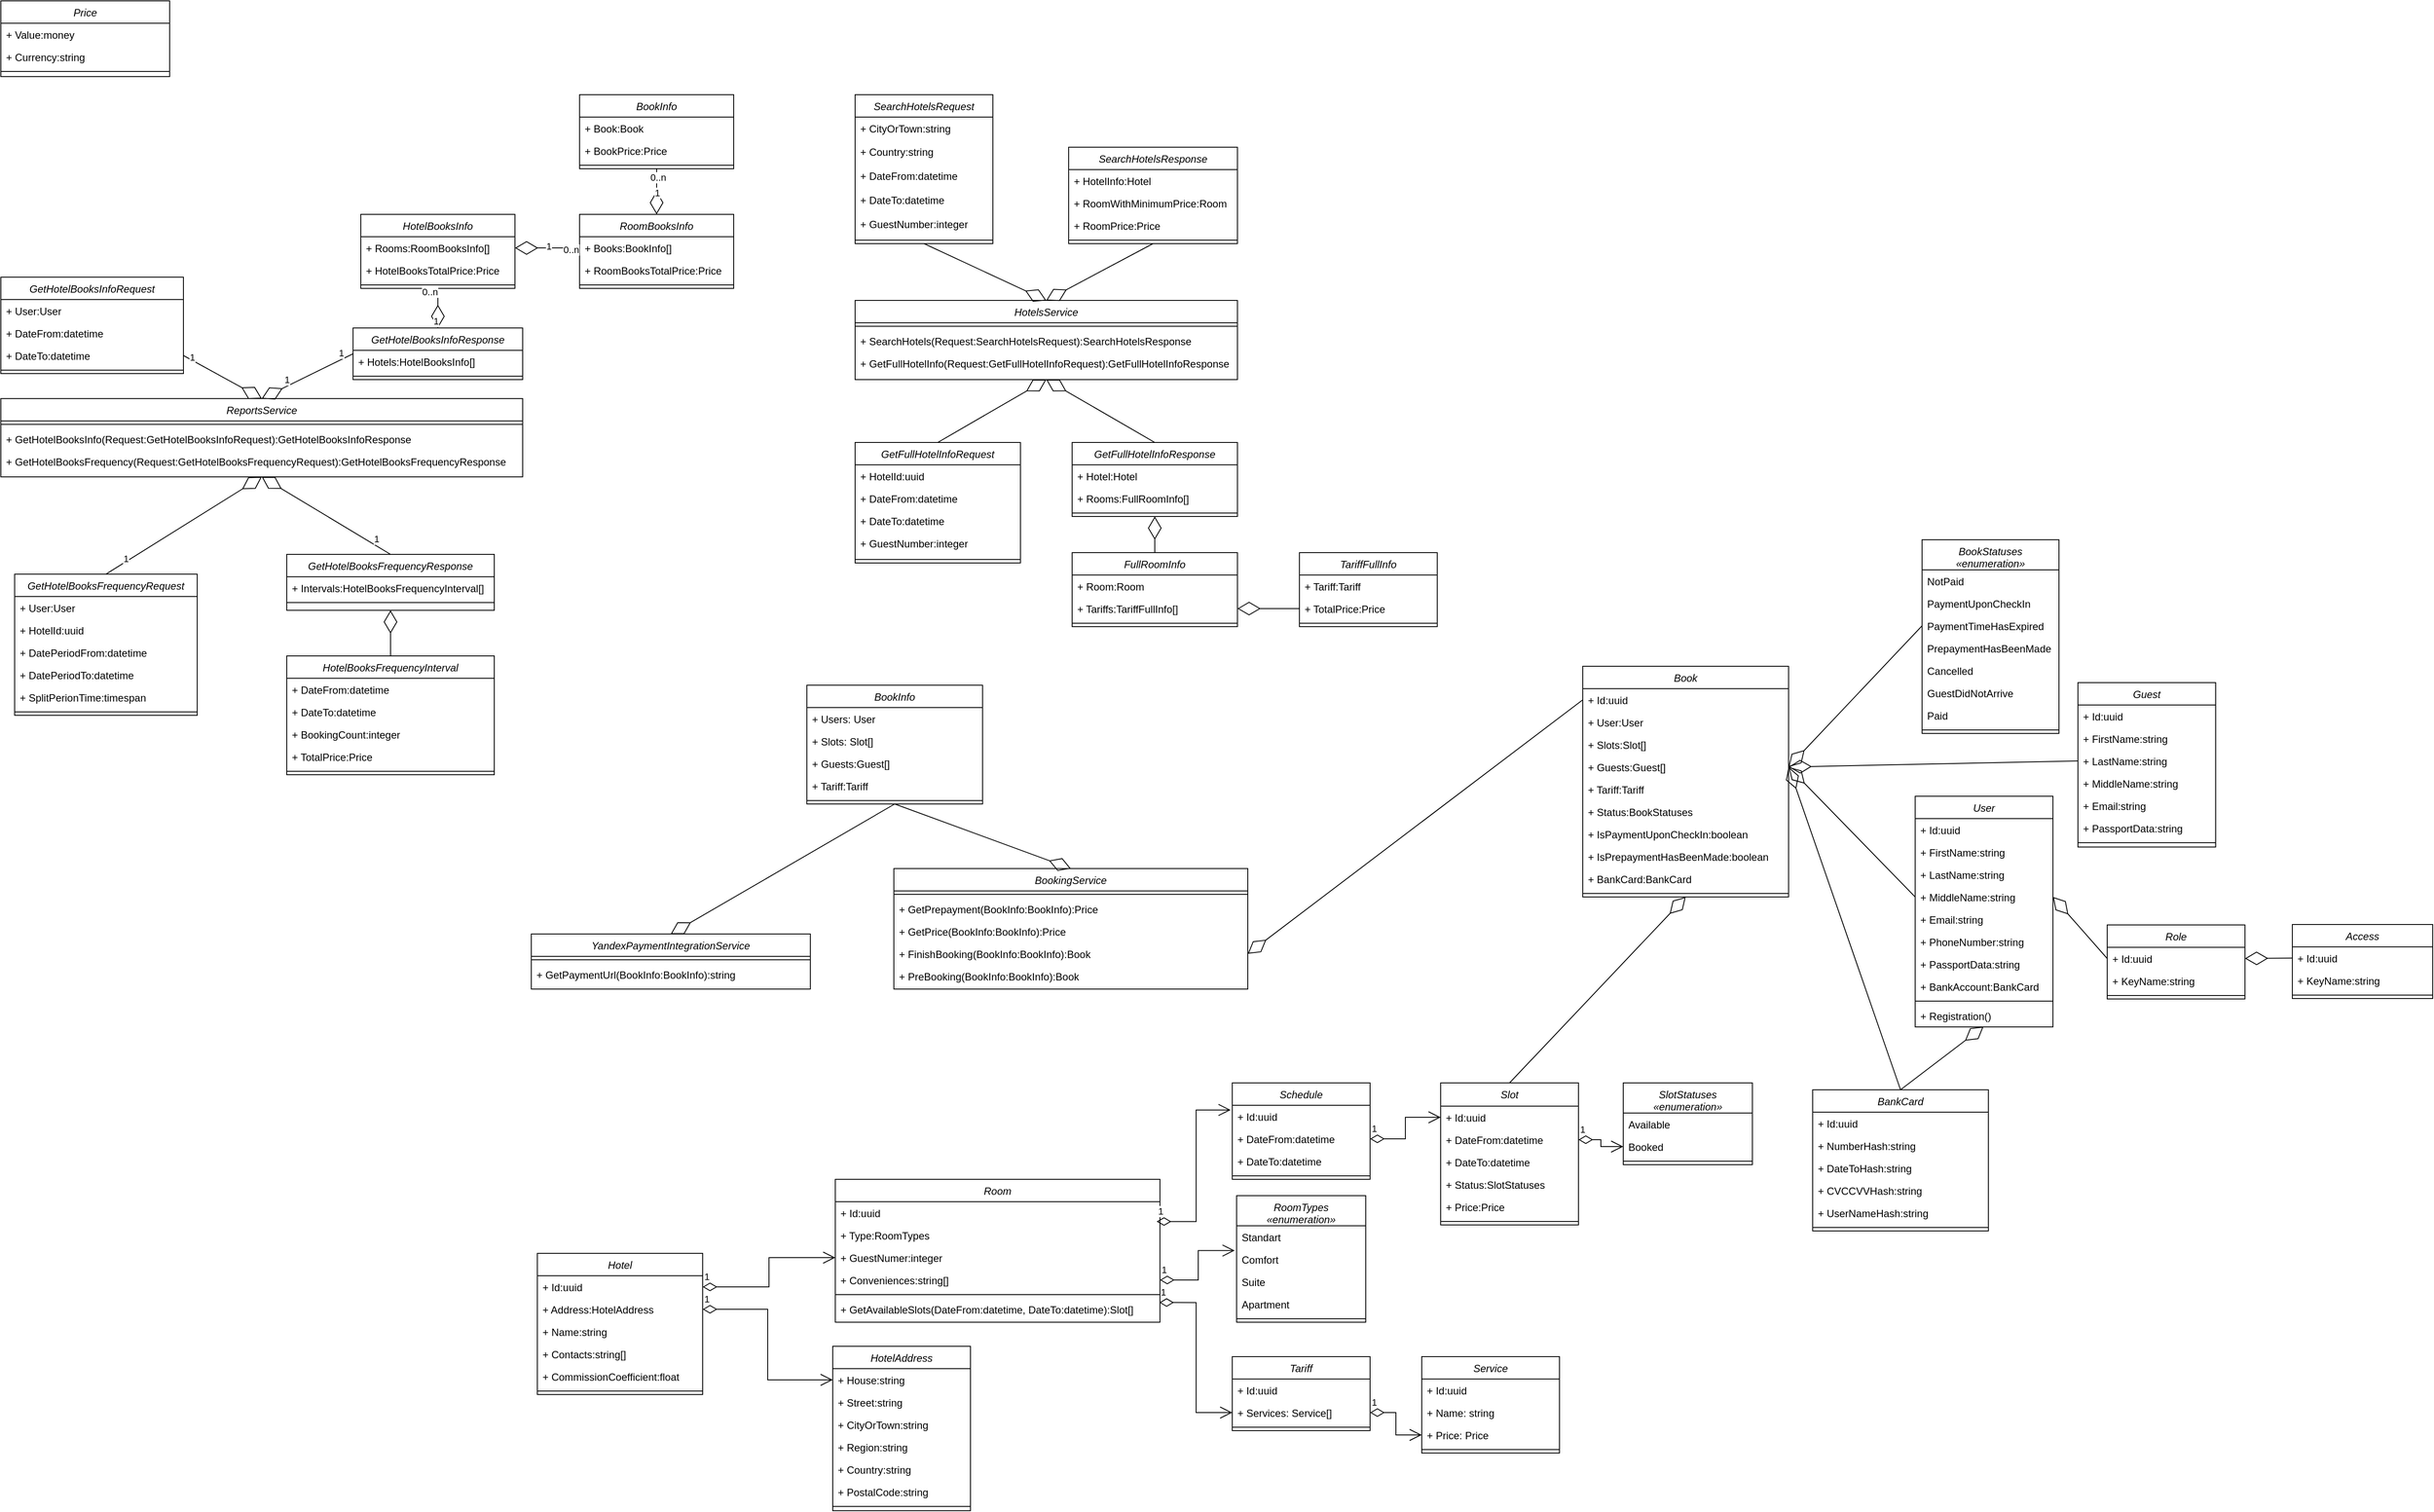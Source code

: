 <mxfile version="22.1.17" type="google">
  <diagram id="C5RBs43oDa-KdzZeNtuy" name="Page-1">
    <mxGraphModel grid="0" page="0" gridSize="10" guides="1" tooltips="1" connect="1" arrows="1" fold="1" pageScale="1" pageWidth="827" pageHeight="1169" background="none" math="0" shadow="0">
      <root>
        <mxCell id="WIyWlLk6GJQsqaUBKTNV-0" />
        <mxCell id="WIyWlLk6GJQsqaUBKTNV-1" parent="WIyWlLk6GJQsqaUBKTNV-0" />
        <mxCell id="zkfFHV4jXpPFQw0GAbJ--0" value="User" style="swimlane;fontStyle=2;align=center;verticalAlign=top;childLayout=stackLayout;horizontal=1;startSize=26;horizontalStack=0;resizeParent=1;resizeLast=0;collapsible=1;marginBottom=0;rounded=0;shadow=0;strokeWidth=1;" vertex="1" parent="WIyWlLk6GJQsqaUBKTNV-1">
          <mxGeometry x="544" y="228" width="160" height="268" as="geometry">
            <mxRectangle x="597" y="345" width="160" height="26" as="alternateBounds" />
          </mxGeometry>
        </mxCell>
        <mxCell id="BXutBGmuL-1EgaxGQT7M-4" value="+ Id:uuid" style="text;align=left;verticalAlign=top;spacingLeft=4;spacingRight=4;overflow=hidden;rotatable=0;points=[[0,0.5],[1,0.5]];portConstraint=eastwest;" vertex="1" parent="zkfFHV4jXpPFQw0GAbJ--0">
          <mxGeometry y="26" width="160" height="26" as="geometry" />
        </mxCell>
        <mxCell id="zkfFHV4jXpPFQw0GAbJ--1" value="+ FirstName:string" style="text;align=left;verticalAlign=top;spacingLeft=4;spacingRight=4;overflow=hidden;rotatable=0;points=[[0,0.5],[1,0.5]];portConstraint=eastwest;" vertex="1" parent="zkfFHV4jXpPFQw0GAbJ--0">
          <mxGeometry y="52" width="160" height="26" as="geometry" />
        </mxCell>
        <mxCell id="zkfFHV4jXpPFQw0GAbJ--2" value="+ LastName:string" style="text;align=left;verticalAlign=top;spacingLeft=4;spacingRight=4;overflow=hidden;rotatable=0;points=[[0,0.5],[1,0.5]];portConstraint=eastwest;rounded=0;shadow=0;html=0;" vertex="1" parent="zkfFHV4jXpPFQw0GAbJ--0">
          <mxGeometry y="78" width="160" height="26" as="geometry" />
        </mxCell>
        <mxCell id="zkfFHV4jXpPFQw0GAbJ--3" value="+ MiddleName:string" style="text;align=left;verticalAlign=top;spacingLeft=4;spacingRight=4;overflow=hidden;rotatable=0;points=[[0,0.5],[1,0.5]];portConstraint=eastwest;rounded=0;shadow=0;html=0;" vertex="1" parent="zkfFHV4jXpPFQw0GAbJ--0">
          <mxGeometry y="104" width="160" height="26" as="geometry" />
        </mxCell>
        <mxCell id="BXutBGmuL-1EgaxGQT7M-0" value="+ Email:string" style="text;align=left;verticalAlign=top;spacingLeft=4;spacingRight=4;overflow=hidden;rotatable=0;points=[[0,0.5],[1,0.5]];portConstraint=eastwest;rounded=0;shadow=0;html=0;" vertex="1" parent="zkfFHV4jXpPFQw0GAbJ--0">
          <mxGeometry y="130" width="160" height="26" as="geometry" />
        </mxCell>
        <mxCell id="BXutBGmuL-1EgaxGQT7M-1" value="+ PhoneNumber:string" style="text;align=left;verticalAlign=top;spacingLeft=4;spacingRight=4;overflow=hidden;rotatable=0;points=[[0,0.5],[1,0.5]];portConstraint=eastwest;rounded=0;shadow=0;html=0;" vertex="1" parent="zkfFHV4jXpPFQw0GAbJ--0">
          <mxGeometry y="156" width="160" height="26" as="geometry" />
        </mxCell>
        <mxCell id="BXutBGmuL-1EgaxGQT7M-3" value="+ PassportData:string" style="text;align=left;verticalAlign=top;spacingLeft=4;spacingRight=4;overflow=hidden;rotatable=0;points=[[0,0.5],[1,0.5]];portConstraint=eastwest;rounded=0;shadow=0;html=0;" vertex="1" parent="zkfFHV4jXpPFQw0GAbJ--0">
          <mxGeometry y="182" width="160" height="26" as="geometry" />
        </mxCell>
        <mxCell id="BXutBGmuL-1EgaxGQT7M-32" value="+ BankAccount:BankCard" style="text;align=left;verticalAlign=top;spacingLeft=4;spacingRight=4;overflow=hidden;rotatable=0;points=[[0,0.5],[1,0.5]];portConstraint=eastwest;rounded=0;shadow=0;html=0;" vertex="1" parent="zkfFHV4jXpPFQw0GAbJ--0">
          <mxGeometry y="208" width="160" height="26" as="geometry" />
        </mxCell>
        <mxCell id="zkfFHV4jXpPFQw0GAbJ--4" value="" style="line;html=1;strokeWidth=1;align=left;verticalAlign=middle;spacingTop=-1;spacingLeft=3;spacingRight=3;rotatable=0;labelPosition=right;points=[];portConstraint=eastwest;" vertex="1" parent="zkfFHV4jXpPFQw0GAbJ--0">
          <mxGeometry y="234" width="160" height="8" as="geometry" />
        </mxCell>
        <mxCell id="BXutBGmuL-1EgaxGQT7M-31" value="+ Registration()" style="text;align=left;verticalAlign=top;spacingLeft=4;spacingRight=4;overflow=hidden;rotatable=0;points=[[0,0.5],[1,0.5]];portConstraint=eastwest;rounded=0;shadow=0;html=0;" vertex="1" parent="zkfFHV4jXpPFQw0GAbJ--0">
          <mxGeometry y="242" width="160" height="26" as="geometry" />
        </mxCell>
        <mxCell id="BXutBGmuL-1EgaxGQT7M-5" value="Access" style="swimlane;fontStyle=2;align=center;verticalAlign=top;childLayout=stackLayout;horizontal=1;startSize=26;horizontalStack=0;resizeParent=1;resizeLast=0;collapsible=1;marginBottom=0;rounded=0;shadow=0;strokeWidth=1;" vertex="1" parent="WIyWlLk6GJQsqaUBKTNV-1">
          <mxGeometry x="982" y="377" width="163" height="86" as="geometry">
            <mxRectangle x="230" y="140" width="160" height="26" as="alternateBounds" />
          </mxGeometry>
        </mxCell>
        <mxCell id="BXutBGmuL-1EgaxGQT7M-6" value="+ Id:uuid" style="text;align=left;verticalAlign=top;spacingLeft=4;spacingRight=4;overflow=hidden;rotatable=0;points=[[0,0.5],[1,0.5]];portConstraint=eastwest;" vertex="1" parent="BXutBGmuL-1EgaxGQT7M-5">
          <mxGeometry y="26" width="163" height="26" as="geometry" />
        </mxCell>
        <mxCell id="BXutBGmuL-1EgaxGQT7M-7" value="+ KeyName:string" style="text;align=left;verticalAlign=top;spacingLeft=4;spacingRight=4;overflow=hidden;rotatable=0;points=[[0,0.5],[1,0.5]];portConstraint=eastwest;" vertex="1" parent="BXutBGmuL-1EgaxGQT7M-5">
          <mxGeometry y="52" width="163" height="26" as="geometry" />
        </mxCell>
        <mxCell id="BXutBGmuL-1EgaxGQT7M-13" value="" style="line;html=1;strokeWidth=1;align=left;verticalAlign=middle;spacingTop=-1;spacingLeft=3;spacingRight=3;rotatable=0;labelPosition=right;points=[];portConstraint=eastwest;" vertex="1" parent="BXutBGmuL-1EgaxGQT7M-5">
          <mxGeometry y="78" width="163" height="8" as="geometry" />
        </mxCell>
        <mxCell id="BXutBGmuL-1EgaxGQT7M-14" value="Role" style="swimlane;fontStyle=2;align=center;verticalAlign=top;childLayout=stackLayout;horizontal=1;startSize=26;horizontalStack=0;resizeParent=1;resizeLast=0;collapsible=1;marginBottom=0;rounded=0;shadow=0;strokeWidth=1;" vertex="1" parent="WIyWlLk6GJQsqaUBKTNV-1">
          <mxGeometry x="767" y="377.5" width="160" height="86" as="geometry">
            <mxRectangle x="230" y="140" width="160" height="26" as="alternateBounds" />
          </mxGeometry>
        </mxCell>
        <mxCell id="BXutBGmuL-1EgaxGQT7M-15" value="+ Id:uuid" style="text;align=left;verticalAlign=top;spacingLeft=4;spacingRight=4;overflow=hidden;rotatable=0;points=[[0,0.5],[1,0.5]];portConstraint=eastwest;" vertex="1" parent="BXutBGmuL-1EgaxGQT7M-14">
          <mxGeometry y="26" width="160" height="26" as="geometry" />
        </mxCell>
        <mxCell id="BXutBGmuL-1EgaxGQT7M-16" value="+ KeyName:string" style="text;align=left;verticalAlign=top;spacingLeft=4;spacingRight=4;overflow=hidden;rotatable=0;points=[[0,0.5],[1,0.5]];portConstraint=eastwest;" vertex="1" parent="BXutBGmuL-1EgaxGQT7M-14">
          <mxGeometry y="52" width="160" height="26" as="geometry" />
        </mxCell>
        <mxCell id="BXutBGmuL-1EgaxGQT7M-17" value="" style="line;html=1;strokeWidth=1;align=left;verticalAlign=middle;spacingTop=-1;spacingLeft=3;spacingRight=3;rotatable=0;labelPosition=right;points=[];portConstraint=eastwest;" vertex="1" parent="BXutBGmuL-1EgaxGQT7M-14">
          <mxGeometry y="78" width="160" height="8" as="geometry" />
        </mxCell>
        <mxCell id="BXutBGmuL-1EgaxGQT7M-19" value="" style="endArrow=diamondThin;endFill=0;endSize=24;html=1;rounded=0;entryX=1;entryY=0.5;entryDx=0;entryDy=0;exitX=0;exitY=0.5;exitDx=0;exitDy=0;" edge="1" parent="WIyWlLk6GJQsqaUBKTNV-1" source="BXutBGmuL-1EgaxGQT7M-6" target="BXutBGmuL-1EgaxGQT7M-15">
          <mxGeometry width="160" relative="1" as="geometry">
            <mxPoint x="898" y="611.5" as="sourcePoint" />
            <mxPoint x="926" y="531.5" as="targetPoint" />
          </mxGeometry>
        </mxCell>
        <mxCell id="BXutBGmuL-1EgaxGQT7M-33" value="Hotel" style="swimlane;fontStyle=2;align=center;verticalAlign=top;childLayout=stackLayout;horizontal=1;startSize=26;horizontalStack=0;resizeParent=1;resizeLast=0;collapsible=1;marginBottom=0;rounded=0;shadow=0;strokeWidth=1;" vertex="1" parent="WIyWlLk6GJQsqaUBKTNV-1">
          <mxGeometry x="-1056" y="759" width="192" height="164" as="geometry">
            <mxRectangle x="230" y="140" width="160" height="26" as="alternateBounds" />
          </mxGeometry>
        </mxCell>
        <mxCell id="BXutBGmuL-1EgaxGQT7M-34" value="+ Id:uuid" style="text;align=left;verticalAlign=top;spacingLeft=4;spacingRight=4;overflow=hidden;rotatable=0;points=[[0,0.5],[1,0.5]];portConstraint=eastwest;" vertex="1" parent="BXutBGmuL-1EgaxGQT7M-33">
          <mxGeometry y="26" width="192" height="26" as="geometry" />
        </mxCell>
        <mxCell id="BXutBGmuL-1EgaxGQT7M-127" value="+ Address:HotelAddress" style="text;align=left;verticalAlign=top;spacingLeft=4;spacingRight=4;overflow=hidden;rotatable=0;points=[[0,0.5],[1,0.5]];portConstraint=eastwest;" vertex="1" parent="BXutBGmuL-1EgaxGQT7M-33">
          <mxGeometry y="52" width="192" height="26" as="geometry" />
        </mxCell>
        <mxCell id="BXutBGmuL-1EgaxGQT7M-129" value="+ Name:string" style="text;align=left;verticalAlign=top;spacingLeft=4;spacingRight=4;overflow=hidden;rotatable=0;points=[[0,0.5],[1,0.5]];portConstraint=eastwest;" vertex="1" parent="BXutBGmuL-1EgaxGQT7M-33">
          <mxGeometry y="78" width="192" height="26" as="geometry" />
        </mxCell>
        <mxCell id="BXutBGmuL-1EgaxGQT7M-130" value="+ Contacts:string[]" style="text;align=left;verticalAlign=top;spacingLeft=4;spacingRight=4;overflow=hidden;rotatable=0;points=[[0,0.5],[1,0.5]];portConstraint=eastwest;" vertex="1" parent="BXutBGmuL-1EgaxGQT7M-33">
          <mxGeometry y="104" width="192" height="26" as="geometry" />
        </mxCell>
        <mxCell id="BXutBGmuL-1EgaxGQT7M-183" value="+ CommissionCoefficient:float" style="text;align=left;verticalAlign=top;spacingLeft=4;spacingRight=4;overflow=hidden;rotatable=0;points=[[0,0.5],[1,0.5]];portConstraint=eastwest;" vertex="1" parent="BXutBGmuL-1EgaxGQT7M-33">
          <mxGeometry y="130" width="192" height="26" as="geometry" />
        </mxCell>
        <mxCell id="BXutBGmuL-1EgaxGQT7M-37" value="" style="line;html=1;strokeWidth=1;align=left;verticalAlign=middle;spacingTop=-1;spacingLeft=3;spacingRight=3;rotatable=0;labelPosition=right;points=[];portConstraint=eastwest;" vertex="1" parent="BXutBGmuL-1EgaxGQT7M-33">
          <mxGeometry y="156" width="192" height="8" as="geometry" />
        </mxCell>
        <mxCell id="BXutBGmuL-1EgaxGQT7M-38" value="Room" style="swimlane;fontStyle=2;align=center;verticalAlign=top;childLayout=stackLayout;horizontal=1;startSize=26;horizontalStack=0;resizeParent=1;resizeLast=0;collapsible=1;marginBottom=0;rounded=0;shadow=0;strokeWidth=1;" vertex="1" parent="WIyWlLk6GJQsqaUBKTNV-1">
          <mxGeometry x="-710" y="673" width="377" height="166" as="geometry">
            <mxRectangle x="230" y="140" width="160" height="26" as="alternateBounds" />
          </mxGeometry>
        </mxCell>
        <mxCell id="BXutBGmuL-1EgaxGQT7M-39" value="+ Id:uuid" style="text;align=left;verticalAlign=top;spacingLeft=4;spacingRight=4;overflow=hidden;rotatable=0;points=[[0,0.5],[1,0.5]];portConstraint=eastwest;" vertex="1" parent="BXutBGmuL-1EgaxGQT7M-38">
          <mxGeometry y="26" width="377" height="26" as="geometry" />
        </mxCell>
        <mxCell id="BXutBGmuL-1EgaxGQT7M-118" value="+ Type:RoomTypes" style="text;align=left;verticalAlign=top;spacingLeft=4;spacingRight=4;overflow=hidden;rotatable=0;points=[[0,0.5],[1,0.5]];portConstraint=eastwest;" vertex="1" parent="BXutBGmuL-1EgaxGQT7M-38">
          <mxGeometry y="52" width="377" height="26" as="geometry" />
        </mxCell>
        <mxCell id="BXutBGmuL-1EgaxGQT7M-128" value="+ GuestNumer:integer" style="text;align=left;verticalAlign=top;spacingLeft=4;spacingRight=4;overflow=hidden;rotatable=0;points=[[0,0.5],[1,0.5]];portConstraint=eastwest;" vertex="1" parent="BXutBGmuL-1EgaxGQT7M-38">
          <mxGeometry y="78" width="377" height="26" as="geometry" />
        </mxCell>
        <mxCell id="BXutBGmuL-1EgaxGQT7M-126" value="+ Conveniences:string[]" style="text;align=left;verticalAlign=top;spacingLeft=4;spacingRight=4;overflow=hidden;rotatable=0;points=[[0,0.5],[1,0.5]];portConstraint=eastwest;" vertex="1" parent="BXutBGmuL-1EgaxGQT7M-38">
          <mxGeometry y="104" width="377" height="26" as="geometry" />
        </mxCell>
        <mxCell id="BXutBGmuL-1EgaxGQT7M-40" value="" style="line;html=1;strokeWidth=1;align=left;verticalAlign=middle;spacingTop=-1;spacingLeft=3;spacingRight=3;rotatable=0;labelPosition=right;points=[];portConstraint=eastwest;" vertex="1" parent="BXutBGmuL-1EgaxGQT7M-38">
          <mxGeometry y="130" width="377" height="8" as="geometry" />
        </mxCell>
        <mxCell id="OESQ3nHfb3QzYvvZ0xwX-41" value="+ GetAvailableSlots(DateFrom:datetime, DateTo:datetime):Slot[]" style="text;align=left;verticalAlign=top;spacingLeft=4;spacingRight=4;overflow=hidden;rotatable=0;points=[[0,0.5],[1,0.5]];portConstraint=eastwest;" vertex="1" parent="BXutBGmuL-1EgaxGQT7M-38">
          <mxGeometry y="138" width="377" height="26" as="geometry" />
        </mxCell>
        <mxCell id="BXutBGmuL-1EgaxGQT7M-41" value="Schedule" style="swimlane;fontStyle=2;align=center;verticalAlign=top;childLayout=stackLayout;horizontal=1;startSize=26;horizontalStack=0;resizeParent=1;resizeLast=0;collapsible=1;marginBottom=0;rounded=0;shadow=0;strokeWidth=1;" vertex="1" parent="WIyWlLk6GJQsqaUBKTNV-1">
          <mxGeometry x="-249" y="561" width="160" height="112" as="geometry">
            <mxRectangle x="230" y="140" width="160" height="26" as="alternateBounds" />
          </mxGeometry>
        </mxCell>
        <mxCell id="BXutBGmuL-1EgaxGQT7M-42" value="+ Id:uuid" style="text;align=left;verticalAlign=top;spacingLeft=4;spacingRight=4;overflow=hidden;rotatable=0;points=[[0,0.5],[1,0.5]];portConstraint=eastwest;" vertex="1" parent="BXutBGmuL-1EgaxGQT7M-41">
          <mxGeometry y="26" width="160" height="26" as="geometry" />
        </mxCell>
        <mxCell id="BXutBGmuL-1EgaxGQT7M-115" value="+ DateFrom:datetime" style="text;align=left;verticalAlign=top;spacingLeft=4;spacingRight=4;overflow=hidden;rotatable=0;points=[[0,0.5],[1,0.5]];portConstraint=eastwest;" vertex="1" parent="BXutBGmuL-1EgaxGQT7M-41">
          <mxGeometry y="52" width="160" height="26" as="geometry" />
        </mxCell>
        <mxCell id="BXutBGmuL-1EgaxGQT7M-116" value="+ DateTo:datetime" style="text;align=left;verticalAlign=top;spacingLeft=4;spacingRight=4;overflow=hidden;rotatable=0;points=[[0,0.5],[1,0.5]];portConstraint=eastwest;" vertex="1" parent="BXutBGmuL-1EgaxGQT7M-41">
          <mxGeometry y="78" width="160" height="26" as="geometry" />
        </mxCell>
        <mxCell id="BXutBGmuL-1EgaxGQT7M-43" value="" style="line;html=1;strokeWidth=1;align=left;verticalAlign=middle;spacingTop=-1;spacingLeft=3;spacingRight=3;rotatable=0;labelPosition=right;points=[];portConstraint=eastwest;" vertex="1" parent="BXutBGmuL-1EgaxGQT7M-41">
          <mxGeometry y="104" width="160" height="8" as="geometry" />
        </mxCell>
        <mxCell id="BXutBGmuL-1EgaxGQT7M-55" value="BookingService" style="swimlane;fontStyle=2;align=center;verticalAlign=top;childLayout=stackLayout;horizontal=1;startSize=26;horizontalStack=0;resizeParent=1;resizeLast=0;collapsible=1;marginBottom=0;rounded=0;shadow=0;strokeWidth=1;" vertex="1" parent="WIyWlLk6GJQsqaUBKTNV-1">
          <mxGeometry x="-642" y="312" width="411" height="140" as="geometry">
            <mxRectangle x="230" y="140" width="160" height="26" as="alternateBounds" />
          </mxGeometry>
        </mxCell>
        <mxCell id="BXutBGmuL-1EgaxGQT7M-58" value="" style="line;html=1;strokeWidth=1;align=left;verticalAlign=middle;spacingTop=-1;spacingLeft=3;spacingRight=3;rotatable=0;labelPosition=right;points=[];portConstraint=eastwest;" vertex="1" parent="BXutBGmuL-1EgaxGQT7M-55">
          <mxGeometry y="26" width="411" height="8" as="geometry" />
        </mxCell>
        <mxCell id="BXutBGmuL-1EgaxGQT7M-59" value="+ GetPrepayment(BookInfo:BookInfo):Price" style="text;align=left;verticalAlign=top;spacingLeft=4;spacingRight=4;overflow=hidden;rotatable=0;points=[[0,0.5],[1,0.5]];portConstraint=eastwest;" vertex="1" parent="BXutBGmuL-1EgaxGQT7M-55">
          <mxGeometry y="34" width="411" height="26" as="geometry" />
        </mxCell>
        <mxCell id="BXutBGmuL-1EgaxGQT7M-60" value="+ GetPrice(BookInfo:BookInfo):Price" style="text;align=left;verticalAlign=top;spacingLeft=4;spacingRight=4;overflow=hidden;rotatable=0;points=[[0,0.5],[1,0.5]];portConstraint=eastwest;" vertex="1" parent="BXutBGmuL-1EgaxGQT7M-55">
          <mxGeometry y="60" width="411" height="26" as="geometry" />
        </mxCell>
        <mxCell id="BXutBGmuL-1EgaxGQT7M-72" value="+ FinishBooking(BookInfo:BookInfo):Book" style="text;align=left;verticalAlign=top;spacingLeft=4;spacingRight=4;overflow=hidden;rotatable=0;points=[[0,0.5],[1,0.5]];portConstraint=eastwest;" vertex="1" parent="BXutBGmuL-1EgaxGQT7M-55">
          <mxGeometry y="86" width="411" height="26" as="geometry" />
        </mxCell>
        <mxCell id="BXutBGmuL-1EgaxGQT7M-73" value="+ PreBooking(BookInfo:BookInfo):Book" style="text;align=left;verticalAlign=top;spacingLeft=4;spacingRight=4;overflow=hidden;rotatable=0;points=[[0,0.5],[1,0.5]];portConstraint=eastwest;" vertex="1" parent="BXutBGmuL-1EgaxGQT7M-55">
          <mxGeometry y="112" width="411" height="26" as="geometry" />
        </mxCell>
        <mxCell id="BXutBGmuL-1EgaxGQT7M-62" value="YandexPaymentIntegrationService" style="swimlane;fontStyle=2;align=center;verticalAlign=top;childLayout=stackLayout;horizontal=1;startSize=26;horizontalStack=0;resizeParent=1;resizeLast=0;collapsible=1;marginBottom=0;rounded=0;shadow=0;strokeWidth=1;" vertex="1" parent="WIyWlLk6GJQsqaUBKTNV-1">
          <mxGeometry x="-1063" y="388" width="324" height="64" as="geometry">
            <mxRectangle x="230" y="140" width="160" height="26" as="alternateBounds" />
          </mxGeometry>
        </mxCell>
        <mxCell id="BXutBGmuL-1EgaxGQT7M-63" value="" style="line;html=1;strokeWidth=1;align=left;verticalAlign=middle;spacingTop=-1;spacingLeft=3;spacingRight=3;rotatable=0;labelPosition=right;points=[];portConstraint=eastwest;" vertex="1" parent="BXutBGmuL-1EgaxGQT7M-62">
          <mxGeometry y="26" width="324" height="8" as="geometry" />
        </mxCell>
        <mxCell id="BXutBGmuL-1EgaxGQT7M-64" value="+ GetPaymentUrl(BookInfo:BookInfo):string" style="text;align=left;verticalAlign=top;spacingLeft=4;spacingRight=4;overflow=hidden;rotatable=0;points=[[0,0.5],[1,0.5]];portConstraint=eastwest;" vertex="1" parent="BXutBGmuL-1EgaxGQT7M-62">
          <mxGeometry y="34" width="324" height="26" as="geometry" />
        </mxCell>
        <mxCell id="BXutBGmuL-1EgaxGQT7M-67" value="BookInfo" style="swimlane;fontStyle=2;align=center;verticalAlign=top;childLayout=stackLayout;horizontal=1;startSize=26;horizontalStack=0;resizeParent=1;resizeLast=0;collapsible=1;marginBottom=0;rounded=0;shadow=0;strokeWidth=1;" vertex="1" parent="WIyWlLk6GJQsqaUBKTNV-1">
          <mxGeometry x="-743" y="99" width="204" height="138" as="geometry">
            <mxRectangle x="230" y="140" width="160" height="26" as="alternateBounds" />
          </mxGeometry>
        </mxCell>
        <mxCell id="BXutBGmuL-1EgaxGQT7M-68" value="+ Users: User" style="text;align=left;verticalAlign=top;spacingLeft=4;spacingRight=4;overflow=hidden;rotatable=0;points=[[0,0.5],[1,0.5]];portConstraint=eastwest;" vertex="1" parent="BXutBGmuL-1EgaxGQT7M-67">
          <mxGeometry y="26" width="204" height="26" as="geometry" />
        </mxCell>
        <mxCell id="BXutBGmuL-1EgaxGQT7M-69" value="+ Slots: Slot[]" style="text;align=left;verticalAlign=top;spacingLeft=4;spacingRight=4;overflow=hidden;rotatable=0;points=[[0,0.5],[1,0.5]];portConstraint=eastwest;" vertex="1" parent="BXutBGmuL-1EgaxGQT7M-67">
          <mxGeometry y="52" width="204" height="26" as="geometry" />
        </mxCell>
        <mxCell id="BXutBGmuL-1EgaxGQT7M-212" value="+ Guests:Guest[]" style="text;align=left;verticalAlign=top;spacingLeft=4;spacingRight=4;overflow=hidden;rotatable=0;points=[[0,0.5],[1,0.5]];portConstraint=eastwest;" vertex="1" parent="BXutBGmuL-1EgaxGQT7M-67">
          <mxGeometry y="78" width="204" height="26" as="geometry" />
        </mxCell>
        <mxCell id="BXutBGmuL-1EgaxGQT7M-104" value="+ Tariff:Tariff" style="text;align=left;verticalAlign=top;spacingLeft=4;spacingRight=4;overflow=hidden;rotatable=0;points=[[0,0.5],[1,0.5]];portConstraint=eastwest;" vertex="1" parent="BXutBGmuL-1EgaxGQT7M-67">
          <mxGeometry y="104" width="204" height="26" as="geometry" />
        </mxCell>
        <mxCell id="BXutBGmuL-1EgaxGQT7M-70" value="" style="line;html=1;strokeWidth=1;align=left;verticalAlign=middle;spacingTop=-1;spacingLeft=3;spacingRight=3;rotatable=0;labelPosition=right;points=[];portConstraint=eastwest;" vertex="1" parent="BXutBGmuL-1EgaxGQT7M-67">
          <mxGeometry y="130" width="204" height="8" as="geometry" />
        </mxCell>
        <mxCell id="BXutBGmuL-1EgaxGQT7M-77" value="Guest" style="swimlane;fontStyle=2;align=center;verticalAlign=top;childLayout=stackLayout;horizontal=1;startSize=26;horizontalStack=0;resizeParent=1;resizeLast=0;collapsible=1;marginBottom=0;rounded=0;shadow=0;strokeWidth=1;" vertex="1" parent="WIyWlLk6GJQsqaUBKTNV-1">
          <mxGeometry x="733" y="96" width="160" height="191" as="geometry">
            <mxRectangle x="1216" y="-293" width="160" height="26" as="alternateBounds" />
          </mxGeometry>
        </mxCell>
        <mxCell id="BXutBGmuL-1EgaxGQT7M-78" value="+ Id:uuid" style="text;align=left;verticalAlign=top;spacingLeft=4;spacingRight=4;overflow=hidden;rotatable=0;points=[[0,0.5],[1,0.5]];portConstraint=eastwest;" vertex="1" parent="BXutBGmuL-1EgaxGQT7M-77">
          <mxGeometry y="26" width="160" height="26" as="geometry" />
        </mxCell>
        <mxCell id="BXutBGmuL-1EgaxGQT7M-79" value="+ FirstName:string" style="text;align=left;verticalAlign=top;spacingLeft=4;spacingRight=4;overflow=hidden;rotatable=0;points=[[0,0.5],[1,0.5]];portConstraint=eastwest;" vertex="1" parent="BXutBGmuL-1EgaxGQT7M-77">
          <mxGeometry y="52" width="160" height="26" as="geometry" />
        </mxCell>
        <mxCell id="BXutBGmuL-1EgaxGQT7M-80" value="+ LastName:string" style="text;align=left;verticalAlign=top;spacingLeft=4;spacingRight=4;overflow=hidden;rotatable=0;points=[[0,0.5],[1,0.5]];portConstraint=eastwest;rounded=0;shadow=0;html=0;" vertex="1" parent="BXutBGmuL-1EgaxGQT7M-77">
          <mxGeometry y="78" width="160" height="26" as="geometry" />
        </mxCell>
        <mxCell id="BXutBGmuL-1EgaxGQT7M-81" value="+ MiddleName:string" style="text;align=left;verticalAlign=top;spacingLeft=4;spacingRight=4;overflow=hidden;rotatable=0;points=[[0,0.5],[1,0.5]];portConstraint=eastwest;rounded=0;shadow=0;html=0;" vertex="1" parent="BXutBGmuL-1EgaxGQT7M-77">
          <mxGeometry y="104" width="160" height="26" as="geometry" />
        </mxCell>
        <mxCell id="BXutBGmuL-1EgaxGQT7M-82" value="+ Email:string" style="text;align=left;verticalAlign=top;spacingLeft=4;spacingRight=4;overflow=hidden;rotatable=0;points=[[0,0.5],[1,0.5]];portConstraint=eastwest;rounded=0;shadow=0;html=0;" vertex="1" parent="BXutBGmuL-1EgaxGQT7M-77">
          <mxGeometry y="130" width="160" height="26" as="geometry" />
        </mxCell>
        <mxCell id="BXutBGmuL-1EgaxGQT7M-84" value="+ PassportData:string" style="text;align=left;verticalAlign=top;spacingLeft=4;spacingRight=4;overflow=hidden;rotatable=0;points=[[0,0.5],[1,0.5]];portConstraint=eastwest;rounded=0;shadow=0;html=0;" vertex="1" parent="BXutBGmuL-1EgaxGQT7M-77">
          <mxGeometry y="156" width="160" height="26" as="geometry" />
        </mxCell>
        <mxCell id="BXutBGmuL-1EgaxGQT7M-87" value="" style="line;html=1;strokeWidth=1;align=left;verticalAlign=middle;spacingTop=-1;spacingLeft=3;spacingRight=3;rotatable=0;labelPosition=right;points=[];portConstraint=eastwest;" vertex="1" parent="BXutBGmuL-1EgaxGQT7M-77">
          <mxGeometry y="182" width="160" height="8" as="geometry" />
        </mxCell>
        <mxCell id="BXutBGmuL-1EgaxGQT7M-90" value="BookStatuses&#xa;«enumeration»" style="swimlane;fontStyle=2;align=center;verticalAlign=top;childLayout=stackLayout;horizontal=1;startSize=35;horizontalStack=0;resizeParent=1;resizeLast=0;collapsible=1;marginBottom=0;rounded=0;shadow=0;strokeWidth=1;" vertex="1" parent="WIyWlLk6GJQsqaUBKTNV-1">
          <mxGeometry x="552" y="-70" width="159" height="225" as="geometry">
            <mxRectangle x="230" y="140" width="160" height="26" as="alternateBounds" />
          </mxGeometry>
        </mxCell>
        <mxCell id="BXutBGmuL-1EgaxGQT7M-98" value="NotPaid" style="text;align=left;verticalAlign=top;spacingLeft=4;spacingRight=4;overflow=hidden;rotatable=0;points=[[0,0.5],[1,0.5]];portConstraint=eastwest;" vertex="1" parent="BXutBGmuL-1EgaxGQT7M-90">
          <mxGeometry y="35" width="159" height="26" as="geometry" />
        </mxCell>
        <mxCell id="BXutBGmuL-1EgaxGQT7M-99" value="PaymentUponCheckIn" style="text;align=left;verticalAlign=top;spacingLeft=4;spacingRight=4;overflow=hidden;rotatable=0;points=[[0,0.5],[1,0.5]];portConstraint=eastwest;" vertex="1" parent="BXutBGmuL-1EgaxGQT7M-90">
          <mxGeometry y="61" width="159" height="26" as="geometry" />
        </mxCell>
        <mxCell id="BXutBGmuL-1EgaxGQT7M-100" value="PaymentTimeHasExpired" style="text;align=left;verticalAlign=top;spacingLeft=4;spacingRight=4;overflow=hidden;rotatable=0;points=[[0,0.5],[1,0.5]];portConstraint=eastwest;" vertex="1" parent="BXutBGmuL-1EgaxGQT7M-90">
          <mxGeometry y="87" width="159" height="26" as="geometry" />
        </mxCell>
        <mxCell id="BXutBGmuL-1EgaxGQT7M-215" value="PrepaymentHasBeenMade" style="text;align=left;verticalAlign=top;spacingLeft=4;spacingRight=4;overflow=hidden;rotatable=0;points=[[0,0.5],[1,0.5]];portConstraint=eastwest;" vertex="1" parent="BXutBGmuL-1EgaxGQT7M-90">
          <mxGeometry y="113" width="159" height="26" as="geometry" />
        </mxCell>
        <mxCell id="BXutBGmuL-1EgaxGQT7M-101" value="Cancelled" style="text;align=left;verticalAlign=top;spacingLeft=4;spacingRight=4;overflow=hidden;rotatable=0;points=[[0,0.5],[1,0.5]];portConstraint=eastwest;" vertex="1" parent="BXutBGmuL-1EgaxGQT7M-90">
          <mxGeometry y="139" width="159" height="26" as="geometry" />
        </mxCell>
        <mxCell id="BXutBGmuL-1EgaxGQT7M-217" value="GuestDidNotArrive" style="text;align=left;verticalAlign=top;spacingLeft=4;spacingRight=4;overflow=hidden;rotatable=0;points=[[0,0.5],[1,0.5]];portConstraint=eastwest;" vertex="1" parent="BXutBGmuL-1EgaxGQT7M-90">
          <mxGeometry y="165" width="159" height="26" as="geometry" />
        </mxCell>
        <mxCell id="BXutBGmuL-1EgaxGQT7M-102" value="Paid" style="text;align=left;verticalAlign=top;spacingLeft=4;spacingRight=4;overflow=hidden;rotatable=0;points=[[0,0.5],[1,0.5]];portConstraint=eastwest;" vertex="1" parent="BXutBGmuL-1EgaxGQT7M-90">
          <mxGeometry y="191" width="159" height="26" as="geometry" />
        </mxCell>
        <mxCell id="BXutBGmuL-1EgaxGQT7M-97" value="" style="line;html=1;strokeWidth=1;align=left;verticalAlign=middle;spacingTop=-1;spacingLeft=3;spacingRight=3;rotatable=0;labelPosition=right;points=[];portConstraint=eastwest;" vertex="1" parent="BXutBGmuL-1EgaxGQT7M-90">
          <mxGeometry y="217" width="159" height="8" as="geometry" />
        </mxCell>
        <mxCell id="BXutBGmuL-1EgaxGQT7M-108" value="SlotStatuses&#xa;«enumeration»" style="swimlane;fontStyle=2;align=center;verticalAlign=top;childLayout=stackLayout;horizontal=1;startSize=35;horizontalStack=0;resizeParent=1;resizeLast=0;collapsible=1;marginBottom=0;rounded=0;shadow=0;strokeWidth=1;" vertex="1" parent="WIyWlLk6GJQsqaUBKTNV-1">
          <mxGeometry x="205" y="561" width="150" height="95" as="geometry">
            <mxRectangle x="230" y="140" width="160" height="26" as="alternateBounds" />
          </mxGeometry>
        </mxCell>
        <mxCell id="BXutBGmuL-1EgaxGQT7M-109" value="Available" style="text;align=left;verticalAlign=top;spacingLeft=4;spacingRight=4;overflow=hidden;rotatable=0;points=[[0,0.5],[1,0.5]];portConstraint=eastwest;" vertex="1" parent="BXutBGmuL-1EgaxGQT7M-108">
          <mxGeometry y="35" width="150" height="26" as="geometry" />
        </mxCell>
        <mxCell id="BXutBGmuL-1EgaxGQT7M-110" value="Booked" style="text;align=left;verticalAlign=top;spacingLeft=4;spacingRight=4;overflow=hidden;rotatable=0;points=[[0,0.5],[1,0.5]];portConstraint=eastwest;" vertex="1" parent="BXutBGmuL-1EgaxGQT7M-108">
          <mxGeometry y="61" width="150" height="26" as="geometry" />
        </mxCell>
        <mxCell id="BXutBGmuL-1EgaxGQT7M-114" value="" style="line;html=1;strokeWidth=1;align=left;verticalAlign=middle;spacingTop=-1;spacingLeft=3;spacingRight=3;rotatable=0;labelPosition=right;points=[];portConstraint=eastwest;" vertex="1" parent="BXutBGmuL-1EgaxGQT7M-108">
          <mxGeometry y="87" width="150" height="8" as="geometry" />
        </mxCell>
        <mxCell id="BXutBGmuL-1EgaxGQT7M-119" value="RoomTypes&#xa;«enumeration»" style="swimlane;fontStyle=2;align=center;verticalAlign=top;childLayout=stackLayout;horizontal=1;startSize=35;horizontalStack=0;resizeParent=1;resizeLast=0;collapsible=1;marginBottom=0;rounded=0;shadow=0;strokeWidth=1;" vertex="1" parent="WIyWlLk6GJQsqaUBKTNV-1">
          <mxGeometry x="-244" y="692" width="150" height="147" as="geometry">
            <mxRectangle x="230" y="140" width="160" height="26" as="alternateBounds" />
          </mxGeometry>
        </mxCell>
        <mxCell id="BXutBGmuL-1EgaxGQT7M-120" value="Standart" style="text;align=left;verticalAlign=top;spacingLeft=4;spacingRight=4;overflow=hidden;rotatable=0;points=[[0,0.5],[1,0.5]];portConstraint=eastwest;" vertex="1" parent="BXutBGmuL-1EgaxGQT7M-119">
          <mxGeometry y="35" width="150" height="26" as="geometry" />
        </mxCell>
        <mxCell id="BXutBGmuL-1EgaxGQT7M-121" value="Comfort" style="text;align=left;verticalAlign=top;spacingLeft=4;spacingRight=4;overflow=hidden;rotatable=0;points=[[0,0.5],[1,0.5]];portConstraint=eastwest;" vertex="1" parent="BXutBGmuL-1EgaxGQT7M-119">
          <mxGeometry y="61" width="150" height="26" as="geometry" />
        </mxCell>
        <mxCell id="BXutBGmuL-1EgaxGQT7M-123" value="Suite" style="text;align=left;verticalAlign=top;spacingLeft=4;spacingRight=4;overflow=hidden;rotatable=0;points=[[0,0.5],[1,0.5]];portConstraint=eastwest;" vertex="1" parent="BXutBGmuL-1EgaxGQT7M-119">
          <mxGeometry y="87" width="150" height="26" as="geometry" />
        </mxCell>
        <mxCell id="BXutBGmuL-1EgaxGQT7M-124" value="Apartment" style="text;align=left;verticalAlign=top;spacingLeft=4;spacingRight=4;overflow=hidden;rotatable=0;points=[[0,0.5],[1,0.5]];portConstraint=eastwest;" vertex="1" parent="BXutBGmuL-1EgaxGQT7M-119">
          <mxGeometry y="113" width="150" height="26" as="geometry" />
        </mxCell>
        <mxCell id="BXutBGmuL-1EgaxGQT7M-122" value="" style="line;html=1;strokeWidth=1;align=left;verticalAlign=middle;spacingTop=-1;spacingLeft=3;spacingRight=3;rotatable=0;labelPosition=right;points=[];portConstraint=eastwest;" vertex="1" parent="BXutBGmuL-1EgaxGQT7M-119">
          <mxGeometry y="139" width="150" height="8" as="geometry" />
        </mxCell>
        <mxCell id="BXutBGmuL-1EgaxGQT7M-139" value="SearchHotelsRequest" style="swimlane;fontStyle=2;align=center;verticalAlign=top;childLayout=stackLayout;horizontal=1;startSize=26;horizontalStack=0;resizeParent=1;resizeLast=0;collapsible=1;marginBottom=0;rounded=0;shadow=0;strokeWidth=1;" vertex="1" parent="WIyWlLk6GJQsqaUBKTNV-1">
          <mxGeometry x="-687" y="-587" width="160" height="173" as="geometry">
            <mxRectangle x="230" y="140" width="160" height="26" as="alternateBounds" />
          </mxGeometry>
        </mxCell>
        <mxCell id="BXutBGmuL-1EgaxGQT7M-141" value="+ CityOrTown:string" style="text;align=left;verticalAlign=top;spacingLeft=4;spacingRight=4;overflow=hidden;rotatable=0;points=[[0,0.5],[1,0.5]];portConstraint=eastwest;" vertex="1" parent="BXutBGmuL-1EgaxGQT7M-139">
          <mxGeometry y="26" width="160" height="27" as="geometry" />
        </mxCell>
        <mxCell id="BXutBGmuL-1EgaxGQT7M-155" value="+ Country:string" style="text;align=left;verticalAlign=top;spacingLeft=4;spacingRight=4;overflow=hidden;rotatable=0;points=[[0,0.5],[1,0.5]];portConstraint=eastwest;" vertex="1" parent="BXutBGmuL-1EgaxGQT7M-139">
          <mxGeometry y="53" width="160" height="28" as="geometry" />
        </mxCell>
        <mxCell id="BXutBGmuL-1EgaxGQT7M-165" value="+ DateFrom:datetime" style="text;align=left;verticalAlign=top;spacingLeft=4;spacingRight=4;overflow=hidden;rotatable=0;points=[[0,0.5],[1,0.5]];portConstraint=eastwest;" vertex="1" parent="BXutBGmuL-1EgaxGQT7M-139">
          <mxGeometry y="81" width="160" height="28" as="geometry" />
        </mxCell>
        <mxCell id="BXutBGmuL-1EgaxGQT7M-166" value="+ DateTo:datetime" style="text;align=left;verticalAlign=top;spacingLeft=4;spacingRight=4;overflow=hidden;rotatable=0;points=[[0,0.5],[1,0.5]];portConstraint=eastwest;" vertex="1" parent="BXutBGmuL-1EgaxGQT7M-139">
          <mxGeometry y="109" width="160" height="28" as="geometry" />
        </mxCell>
        <mxCell id="BXutBGmuL-1EgaxGQT7M-173" value="+ GuestNumber:integer" style="text;align=left;verticalAlign=top;spacingLeft=4;spacingRight=4;overflow=hidden;rotatable=0;points=[[0,0.5],[1,0.5]];portConstraint=eastwest;" vertex="1" parent="BXutBGmuL-1EgaxGQT7M-139">
          <mxGeometry y="137" width="160" height="28" as="geometry" />
        </mxCell>
        <mxCell id="BXutBGmuL-1EgaxGQT7M-144" value="" style="line;html=1;strokeWidth=1;align=left;verticalAlign=middle;spacingTop=-1;spacingLeft=3;spacingRight=3;rotatable=0;labelPosition=right;points=[];portConstraint=eastwest;" vertex="1" parent="BXutBGmuL-1EgaxGQT7M-139">
          <mxGeometry y="165" width="160" height="8" as="geometry" />
        </mxCell>
        <mxCell id="BXutBGmuL-1EgaxGQT7M-145" value="HotelAddress" style="swimlane;fontStyle=2;align=center;verticalAlign=top;childLayout=stackLayout;horizontal=1;startSize=26;horizontalStack=0;resizeParent=1;resizeLast=0;collapsible=1;marginBottom=0;rounded=0;shadow=0;strokeWidth=1;" vertex="1" parent="WIyWlLk6GJQsqaUBKTNV-1">
          <mxGeometry x="-713" y="867" width="160" height="191" as="geometry">
            <mxRectangle x="230" y="140" width="160" height="26" as="alternateBounds" />
          </mxGeometry>
        </mxCell>
        <mxCell id="BXutBGmuL-1EgaxGQT7M-147" value="+ House:string" style="text;align=left;verticalAlign=top;spacingLeft=4;spacingRight=4;overflow=hidden;rotatable=0;points=[[0,0.5],[1,0.5]];portConstraint=eastwest;" vertex="1" parent="BXutBGmuL-1EgaxGQT7M-145">
          <mxGeometry y="26" width="160" height="26" as="geometry" />
        </mxCell>
        <mxCell id="BXutBGmuL-1EgaxGQT7M-148" value="+ Street:string" style="text;align=left;verticalAlign=top;spacingLeft=4;spacingRight=4;overflow=hidden;rotatable=0;points=[[0,0.5],[1,0.5]];portConstraint=eastwest;" vertex="1" parent="BXutBGmuL-1EgaxGQT7M-145">
          <mxGeometry y="52" width="160" height="26" as="geometry" />
        </mxCell>
        <mxCell id="BXutBGmuL-1EgaxGQT7M-149" value="+ CityOrTown:string" style="text;align=left;verticalAlign=top;spacingLeft=4;spacingRight=4;overflow=hidden;rotatable=0;points=[[0,0.5],[1,0.5]];portConstraint=eastwest;" vertex="1" parent="BXutBGmuL-1EgaxGQT7M-145">
          <mxGeometry y="78" width="160" height="26" as="geometry" />
        </mxCell>
        <mxCell id="BXutBGmuL-1EgaxGQT7M-151" value="+ Region:string" style="text;align=left;verticalAlign=top;spacingLeft=4;spacingRight=4;overflow=hidden;rotatable=0;points=[[0,0.5],[1,0.5]];portConstraint=eastwest;" vertex="1" parent="BXutBGmuL-1EgaxGQT7M-145">
          <mxGeometry y="104" width="160" height="26" as="geometry" />
        </mxCell>
        <mxCell id="BXutBGmuL-1EgaxGQT7M-152" value="+ Country:string" style="text;align=left;verticalAlign=top;spacingLeft=4;spacingRight=4;overflow=hidden;rotatable=0;points=[[0,0.5],[1,0.5]];portConstraint=eastwest;" vertex="1" parent="BXutBGmuL-1EgaxGQT7M-145">
          <mxGeometry y="130" width="160" height="26" as="geometry" />
        </mxCell>
        <mxCell id="BXutBGmuL-1EgaxGQT7M-154" value="+ PostalCode:string" style="text;align=left;verticalAlign=top;spacingLeft=4;spacingRight=4;overflow=hidden;rotatable=0;points=[[0,0.5],[1,0.5]];portConstraint=eastwest;" vertex="1" parent="BXutBGmuL-1EgaxGQT7M-145">
          <mxGeometry y="156" width="160" height="26" as="geometry" />
        </mxCell>
        <mxCell id="BXutBGmuL-1EgaxGQT7M-150" value="" style="line;html=1;strokeWidth=1;align=left;verticalAlign=middle;spacingTop=-1;spacingLeft=3;spacingRight=3;rotatable=0;labelPosition=right;points=[];portConstraint=eastwest;" vertex="1" parent="BXutBGmuL-1EgaxGQT7M-145">
          <mxGeometry y="182" width="160" height="8" as="geometry" />
        </mxCell>
        <mxCell id="BXutBGmuL-1EgaxGQT7M-167" value="SearchHotelsResponse" style="swimlane;fontStyle=2;align=center;verticalAlign=top;childLayout=stackLayout;horizontal=1;startSize=26;horizontalStack=0;resizeParent=1;resizeLast=0;collapsible=1;marginBottom=0;rounded=0;shadow=0;strokeWidth=1;" vertex="1" parent="WIyWlLk6GJQsqaUBKTNV-1">
          <mxGeometry x="-439" y="-526" width="196" height="112" as="geometry">
            <mxRectangle x="230" y="140" width="160" height="26" as="alternateBounds" />
          </mxGeometry>
        </mxCell>
        <mxCell id="BXutBGmuL-1EgaxGQT7M-168" value="+ HotelInfo:Hotel" style="text;align=left;verticalAlign=top;spacingLeft=4;spacingRight=4;overflow=hidden;rotatable=0;points=[[0,0.5],[1,0.5]];portConstraint=eastwest;" vertex="1" parent="BXutBGmuL-1EgaxGQT7M-167">
          <mxGeometry y="26" width="196" height="26" as="geometry" />
        </mxCell>
        <mxCell id="BXutBGmuL-1EgaxGQT7M-169" value="+ RoomWithMinimumPrice:Room" style="text;align=left;verticalAlign=top;spacingLeft=4;spacingRight=4;overflow=hidden;rotatable=0;points=[[0,0.5],[1,0.5]];portConstraint=eastwest;" vertex="1" parent="BXutBGmuL-1EgaxGQT7M-167">
          <mxGeometry y="52" width="196" height="26" as="geometry" />
        </mxCell>
        <mxCell id="BXutBGmuL-1EgaxGQT7M-174" value="+ RoomPrice:Price" style="text;align=left;verticalAlign=top;spacingLeft=4;spacingRight=4;overflow=hidden;rotatable=0;points=[[0,0.5],[1,0.5]];portConstraint=eastwest;" vertex="1" parent="BXutBGmuL-1EgaxGQT7M-167">
          <mxGeometry y="78" width="196" height="26" as="geometry" />
        </mxCell>
        <mxCell id="BXutBGmuL-1EgaxGQT7M-172" value="" style="line;html=1;strokeWidth=1;align=left;verticalAlign=middle;spacingTop=-1;spacingLeft=3;spacingRight=3;rotatable=0;labelPosition=right;points=[];portConstraint=eastwest;" vertex="1" parent="BXutBGmuL-1EgaxGQT7M-167">
          <mxGeometry y="104" width="196" height="8" as="geometry" />
        </mxCell>
        <mxCell id="BXutBGmuL-1EgaxGQT7M-176" value="Price" style="swimlane;fontStyle=2;align=center;verticalAlign=top;childLayout=stackLayout;horizontal=1;startSize=26;horizontalStack=0;resizeParent=1;resizeLast=0;collapsible=1;marginBottom=0;rounded=0;shadow=0;strokeWidth=1;" vertex="1" parent="WIyWlLk6GJQsqaUBKTNV-1">
          <mxGeometry x="-1679" y="-696" width="196" height="88" as="geometry">
            <mxRectangle x="230" y="140" width="160" height="26" as="alternateBounds" />
          </mxGeometry>
        </mxCell>
        <mxCell id="BXutBGmuL-1EgaxGQT7M-177" value="+ Value:money" style="text;align=left;verticalAlign=top;spacingLeft=4;spacingRight=4;overflow=hidden;rotatable=0;points=[[0,0.5],[1,0.5]];portConstraint=eastwest;" vertex="1" parent="BXutBGmuL-1EgaxGQT7M-176">
          <mxGeometry y="26" width="196" height="26" as="geometry" />
        </mxCell>
        <mxCell id="BXutBGmuL-1EgaxGQT7M-178" value="+ Currency:string" style="text;align=left;verticalAlign=top;spacingLeft=4;spacingRight=4;overflow=hidden;rotatable=0;points=[[0,0.5],[1,0.5]];portConstraint=eastwest;" vertex="1" parent="BXutBGmuL-1EgaxGQT7M-176">
          <mxGeometry y="52" width="196" height="26" as="geometry" />
        </mxCell>
        <mxCell id="BXutBGmuL-1EgaxGQT7M-181" value="" style="line;html=1;strokeWidth=1;align=left;verticalAlign=middle;spacingTop=-1;spacingLeft=3;spacingRight=3;rotatable=0;labelPosition=right;points=[];portConstraint=eastwest;" vertex="1" parent="BXutBGmuL-1EgaxGQT7M-176">
          <mxGeometry y="78" width="196" height="8" as="geometry" />
        </mxCell>
        <mxCell id="2zdnm_pl5Iricqrz3R34-1" value="Tariff" style="swimlane;fontStyle=2;align=center;verticalAlign=top;childLayout=stackLayout;horizontal=1;startSize=26;horizontalStack=0;resizeParent=1;resizeLast=0;collapsible=1;marginBottom=0;rounded=0;shadow=0;strokeWidth=1;" vertex="1" parent="WIyWlLk6GJQsqaUBKTNV-1">
          <mxGeometry x="-249" y="879" width="160" height="86" as="geometry">
            <mxRectangle x="230" y="140" width="160" height="26" as="alternateBounds" />
          </mxGeometry>
        </mxCell>
        <mxCell id="2zdnm_pl5Iricqrz3R34-2" value="+ Id:uuid" style="text;align=left;verticalAlign=top;spacingLeft=4;spacingRight=4;overflow=hidden;rotatable=0;points=[[0,0.5],[1,0.5]];portConstraint=eastwest;" vertex="1" parent="2zdnm_pl5Iricqrz3R34-1">
          <mxGeometry y="26" width="160" height="26" as="geometry" />
        </mxCell>
        <mxCell id="2zdnm_pl5Iricqrz3R34-3" value="+ Services: Service[]" style="text;align=left;verticalAlign=top;spacingLeft=4;spacingRight=4;overflow=hidden;rotatable=0;points=[[0,0.5],[1,0.5]];portConstraint=eastwest;" vertex="1" parent="2zdnm_pl5Iricqrz3R34-1">
          <mxGeometry y="52" width="160" height="26" as="geometry" />
        </mxCell>
        <mxCell id="2zdnm_pl5Iricqrz3R34-6" value="" style="line;html=1;strokeWidth=1;align=left;verticalAlign=middle;spacingTop=-1;spacingLeft=3;spacingRight=3;rotatable=0;labelPosition=right;points=[];portConstraint=eastwest;" vertex="1" parent="2zdnm_pl5Iricqrz3R34-1">
          <mxGeometry y="78" width="160" height="8" as="geometry" />
        </mxCell>
        <mxCell id="BXutBGmuL-1EgaxGQT7M-185" value="Book" style="swimlane;fontStyle=2;align=center;verticalAlign=top;childLayout=stackLayout;horizontal=1;startSize=26;horizontalStack=0;resizeParent=1;resizeLast=0;collapsible=1;marginBottom=0;rounded=0;shadow=0;strokeWidth=1;" vertex="1" parent="WIyWlLk6GJQsqaUBKTNV-1">
          <mxGeometry x="158" y="77" width="239" height="268" as="geometry">
            <mxRectangle x="230" y="140" width="160" height="26" as="alternateBounds" />
          </mxGeometry>
        </mxCell>
        <mxCell id="BXutBGmuL-1EgaxGQT7M-186" value="+ Id:uuid" style="text;align=left;verticalAlign=top;spacingLeft=4;spacingRight=4;overflow=hidden;rotatable=0;points=[[0,0.5],[1,0.5]];portConstraint=eastwest;" vertex="1" parent="BXutBGmuL-1EgaxGQT7M-185">
          <mxGeometry y="26" width="239" height="26" as="geometry" />
        </mxCell>
        <mxCell id="BXutBGmuL-1EgaxGQT7M-187" value="+ User:User" style="text;align=left;verticalAlign=top;spacingLeft=4;spacingRight=4;overflow=hidden;rotatable=0;points=[[0,0.5],[1,0.5]];portConstraint=eastwest;" vertex="1" parent="BXutBGmuL-1EgaxGQT7M-185">
          <mxGeometry y="52" width="239" height="26" as="geometry" />
        </mxCell>
        <mxCell id="BXutBGmuL-1EgaxGQT7M-188" value="+ Slots:Slot[]" style="text;align=left;verticalAlign=top;spacingLeft=4;spacingRight=4;overflow=hidden;rotatable=0;points=[[0,0.5],[1,0.5]];portConstraint=eastwest;" vertex="1" parent="BXutBGmuL-1EgaxGQT7M-185">
          <mxGeometry y="78" width="239" height="26" as="geometry" />
        </mxCell>
        <mxCell id="BXutBGmuL-1EgaxGQT7M-189" value="+ Guests:Guest[]" style="text;align=left;verticalAlign=top;spacingLeft=4;spacingRight=4;overflow=hidden;rotatable=0;points=[[0,0.5],[1,0.5]];portConstraint=eastwest;" vertex="1" parent="BXutBGmuL-1EgaxGQT7M-185">
          <mxGeometry y="104" width="239" height="26" as="geometry" />
        </mxCell>
        <mxCell id="BXutBGmuL-1EgaxGQT7M-213" value="+ Tariff:Tariff" style="text;align=left;verticalAlign=top;spacingLeft=4;spacingRight=4;overflow=hidden;rotatable=0;points=[[0,0.5],[1,0.5]];portConstraint=eastwest;" vertex="1" parent="BXutBGmuL-1EgaxGQT7M-185">
          <mxGeometry y="130" width="239" height="26" as="geometry" />
        </mxCell>
        <mxCell id="BXutBGmuL-1EgaxGQT7M-190" value="+ Status:BookStatuses" style="text;align=left;verticalAlign=top;spacingLeft=4;spacingRight=4;overflow=hidden;rotatable=0;points=[[0,0.5],[1,0.5]];portConstraint=eastwest;" vertex="1" parent="BXutBGmuL-1EgaxGQT7M-185">
          <mxGeometry y="156" width="239" height="26" as="geometry" />
        </mxCell>
        <mxCell id="BXutBGmuL-1EgaxGQT7M-191" value="+ IsPaymentUponCheckIn:boolean" style="text;align=left;verticalAlign=top;spacingLeft=4;spacingRight=4;overflow=hidden;rotatable=0;points=[[0,0.5],[1,0.5]];portConstraint=eastwest;" vertex="1" parent="BXutBGmuL-1EgaxGQT7M-185">
          <mxGeometry y="182" width="239" height="26" as="geometry" />
        </mxCell>
        <mxCell id="BXutBGmuL-1EgaxGQT7M-218" value="+ IsPrepaymentHasBeenMade:boolean" style="text;align=left;verticalAlign=top;spacingLeft=4;spacingRight=4;overflow=hidden;rotatable=0;points=[[0,0.5],[1,0.5]];portConstraint=eastwest;" vertex="1" parent="BXutBGmuL-1EgaxGQT7M-185">
          <mxGeometry y="208" width="239" height="26" as="geometry" />
        </mxCell>
        <mxCell id="BXutBGmuL-1EgaxGQT7M-192" value="+ BankCard:BankCard" style="text;align=left;verticalAlign=top;spacingLeft=4;spacingRight=4;overflow=hidden;rotatable=0;points=[[0,0.5],[1,0.5]];portConstraint=eastwest;" vertex="1" parent="BXutBGmuL-1EgaxGQT7M-185">
          <mxGeometry y="234" width="239" height="26" as="geometry" />
        </mxCell>
        <mxCell id="BXutBGmuL-1EgaxGQT7M-193" value="" style="line;html=1;strokeWidth=1;align=left;verticalAlign=middle;spacingTop=-1;spacingLeft=3;spacingRight=3;rotatable=0;labelPosition=right;points=[];portConstraint=eastwest;" vertex="1" parent="BXutBGmuL-1EgaxGQT7M-185">
          <mxGeometry y="260" width="239" height="8" as="geometry" />
        </mxCell>
        <mxCell id="BXutBGmuL-1EgaxGQT7M-194" value="BankCard" style="swimlane;fontStyle=2;align=center;verticalAlign=top;childLayout=stackLayout;horizontal=1;startSize=26;horizontalStack=0;resizeParent=1;resizeLast=0;collapsible=1;marginBottom=0;rounded=0;shadow=0;strokeWidth=1;" vertex="1" parent="WIyWlLk6GJQsqaUBKTNV-1">
          <mxGeometry x="425" y="569" width="204" height="164" as="geometry">
            <mxRectangle x="230" y="140" width="160" height="26" as="alternateBounds" />
          </mxGeometry>
        </mxCell>
        <mxCell id="BXutBGmuL-1EgaxGQT7M-195" value="+ Id:uuid" style="text;align=left;verticalAlign=top;spacingLeft=4;spacingRight=4;overflow=hidden;rotatable=0;points=[[0,0.5],[1,0.5]];portConstraint=eastwest;" vertex="1" parent="BXutBGmuL-1EgaxGQT7M-194">
          <mxGeometry y="26" width="204" height="26" as="geometry" />
        </mxCell>
        <mxCell id="BXutBGmuL-1EgaxGQT7M-203" value="+ NumberHash:string" style="text;align=left;verticalAlign=top;spacingLeft=4;spacingRight=4;overflow=hidden;rotatable=0;points=[[0,0.5],[1,0.5]];portConstraint=eastwest;" vertex="1" parent="BXutBGmuL-1EgaxGQT7M-194">
          <mxGeometry y="52" width="204" height="26" as="geometry" />
        </mxCell>
        <mxCell id="BXutBGmuL-1EgaxGQT7M-204" value="+ DateToHash:string" style="text;align=left;verticalAlign=top;spacingLeft=4;spacingRight=4;overflow=hidden;rotatable=0;points=[[0,0.5],[1,0.5]];portConstraint=eastwest;" vertex="1" parent="BXutBGmuL-1EgaxGQT7M-194">
          <mxGeometry y="78" width="204" height="26" as="geometry" />
        </mxCell>
        <mxCell id="BXutBGmuL-1EgaxGQT7M-205" value="+ CVCCVVHash:string" style="text;align=left;verticalAlign=top;spacingLeft=4;spacingRight=4;overflow=hidden;rotatable=0;points=[[0,0.5],[1,0.5]];portConstraint=eastwest;" vertex="1" parent="BXutBGmuL-1EgaxGQT7M-194">
          <mxGeometry y="104" width="204" height="26" as="geometry" />
        </mxCell>
        <mxCell id="BXutBGmuL-1EgaxGQT7M-206" value="+ UserNameHash:string" style="text;align=left;verticalAlign=top;spacingLeft=4;spacingRight=4;overflow=hidden;rotatable=0;points=[[0,0.5],[1,0.5]];portConstraint=eastwest;" vertex="1" parent="BXutBGmuL-1EgaxGQT7M-194">
          <mxGeometry y="130" width="204" height="26" as="geometry" />
        </mxCell>
        <mxCell id="BXutBGmuL-1EgaxGQT7M-202" value="" style="line;html=1;strokeWidth=1;align=left;verticalAlign=middle;spacingTop=-1;spacingLeft=3;spacingRight=3;rotatable=0;labelPosition=right;points=[];portConstraint=eastwest;" vertex="1" parent="BXutBGmuL-1EgaxGQT7M-194">
          <mxGeometry y="156" width="204" height="8" as="geometry" />
        </mxCell>
        <mxCell id="BXutBGmuL-1EgaxGQT7M-207" value="Service" style="swimlane;fontStyle=2;align=center;verticalAlign=top;childLayout=stackLayout;horizontal=1;startSize=26;horizontalStack=0;resizeParent=1;resizeLast=0;collapsible=1;marginBottom=0;rounded=0;shadow=0;strokeWidth=1;" vertex="1" parent="WIyWlLk6GJQsqaUBKTNV-1">
          <mxGeometry x="-29" y="879" width="160" height="112" as="geometry">
            <mxRectangle x="230" y="140" width="160" height="26" as="alternateBounds" />
          </mxGeometry>
        </mxCell>
        <mxCell id="BXutBGmuL-1EgaxGQT7M-208" value="+ Id:uuid" style="text;align=left;verticalAlign=top;spacingLeft=4;spacingRight=4;overflow=hidden;rotatable=0;points=[[0,0.5],[1,0.5]];portConstraint=eastwest;" vertex="1" parent="BXutBGmuL-1EgaxGQT7M-207">
          <mxGeometry y="26" width="160" height="26" as="geometry" />
        </mxCell>
        <mxCell id="BXutBGmuL-1EgaxGQT7M-209" value="+ Name: string" style="text;align=left;verticalAlign=top;spacingLeft=4;spacingRight=4;overflow=hidden;rotatable=0;points=[[0,0.5],[1,0.5]];portConstraint=eastwest;" vertex="1" parent="BXutBGmuL-1EgaxGQT7M-207">
          <mxGeometry y="52" width="160" height="26" as="geometry" />
        </mxCell>
        <mxCell id="BXutBGmuL-1EgaxGQT7M-210" value="+ Price: Price" style="text;align=left;verticalAlign=top;spacingLeft=4;spacingRight=4;overflow=hidden;rotatable=0;points=[[0,0.5],[1,0.5]];portConstraint=eastwest;" vertex="1" parent="BXutBGmuL-1EgaxGQT7M-207">
          <mxGeometry y="78" width="160" height="26" as="geometry" />
        </mxCell>
        <mxCell id="BXutBGmuL-1EgaxGQT7M-211" value="" style="line;html=1;strokeWidth=1;align=left;verticalAlign=middle;spacingTop=-1;spacingLeft=3;spacingRight=3;rotatable=0;labelPosition=right;points=[];portConstraint=eastwest;" vertex="1" parent="BXutBGmuL-1EgaxGQT7M-207">
          <mxGeometry y="104" width="160" height="8" as="geometry" />
        </mxCell>
        <mxCell id="OESQ3nHfb3QzYvvZ0xwX-0" value="GetFullHotelInfoResponse" style="swimlane;fontStyle=2;align=center;verticalAlign=top;childLayout=stackLayout;horizontal=1;startSize=26;horizontalStack=0;resizeParent=1;resizeLast=0;collapsible=1;marginBottom=0;rounded=0;shadow=0;strokeWidth=1;" vertex="1" parent="WIyWlLk6GJQsqaUBKTNV-1">
          <mxGeometry x="-435" y="-183" width="192" height="86" as="geometry">
            <mxRectangle x="230" y="140" width="160" height="26" as="alternateBounds" />
          </mxGeometry>
        </mxCell>
        <mxCell id="OESQ3nHfb3QzYvvZ0xwX-1" value="+ Hotel:Hotel" style="text;align=left;verticalAlign=top;spacingLeft=4;spacingRight=4;overflow=hidden;rotatable=0;points=[[0,0.5],[1,0.5]];portConstraint=eastwest;" vertex="1" parent="OESQ3nHfb3QzYvvZ0xwX-0">
          <mxGeometry y="26" width="192" height="26" as="geometry" />
        </mxCell>
        <mxCell id="OESQ3nHfb3QzYvvZ0xwX-2" value="+ Rooms:FullRoomInfo[]" style="text;align=left;verticalAlign=top;spacingLeft=4;spacingRight=4;overflow=hidden;rotatable=0;points=[[0,0.5],[1,0.5]];portConstraint=eastwest;" vertex="1" parent="OESQ3nHfb3QzYvvZ0xwX-0">
          <mxGeometry y="52" width="192" height="26" as="geometry" />
        </mxCell>
        <mxCell id="OESQ3nHfb3QzYvvZ0xwX-6" value="" style="line;html=1;strokeWidth=1;align=left;verticalAlign=middle;spacingTop=-1;spacingLeft=3;spacingRight=3;rotatable=0;labelPosition=right;points=[];portConstraint=eastwest;" vertex="1" parent="OESQ3nHfb3QzYvvZ0xwX-0">
          <mxGeometry y="78" width="192" height="8" as="geometry" />
        </mxCell>
        <mxCell id="OESQ3nHfb3QzYvvZ0xwX-7" value="FullRoomInfo" style="swimlane;fontStyle=2;align=center;verticalAlign=top;childLayout=stackLayout;horizontal=1;startSize=26;horizontalStack=0;resizeParent=1;resizeLast=0;collapsible=1;marginBottom=0;rounded=0;shadow=0;strokeWidth=1;" vertex="1" parent="WIyWlLk6GJQsqaUBKTNV-1">
          <mxGeometry x="-435" y="-55" width="192" height="86" as="geometry">
            <mxRectangle x="230" y="140" width="160" height="26" as="alternateBounds" />
          </mxGeometry>
        </mxCell>
        <mxCell id="OESQ3nHfb3QzYvvZ0xwX-8" value="+ Room:Room" style="text;align=left;verticalAlign=top;spacingLeft=4;spacingRight=4;overflow=hidden;rotatable=0;points=[[0,0.5],[1,0.5]];portConstraint=eastwest;" vertex="1" parent="OESQ3nHfb3QzYvvZ0xwX-7">
          <mxGeometry y="26" width="192" height="26" as="geometry" />
        </mxCell>
        <mxCell id="OESQ3nHfb3QzYvvZ0xwX-18" value="+ Tariffs:TariffFullInfo[]" style="text;align=left;verticalAlign=top;spacingLeft=4;spacingRight=4;overflow=hidden;rotatable=0;points=[[0,0.5],[1,0.5]];portConstraint=eastwest;" vertex="1" parent="OESQ3nHfb3QzYvvZ0xwX-7">
          <mxGeometry y="52" width="192" height="26" as="geometry" />
        </mxCell>
        <mxCell id="OESQ3nHfb3QzYvvZ0xwX-13" value="" style="line;html=1;strokeWidth=1;align=left;verticalAlign=middle;spacingTop=-1;spacingLeft=3;spacingRight=3;rotatable=0;labelPosition=right;points=[];portConstraint=eastwest;" vertex="1" parent="OESQ3nHfb3QzYvvZ0xwX-7">
          <mxGeometry y="78" width="192" height="8" as="geometry" />
        </mxCell>
        <mxCell id="OESQ3nHfb3QzYvvZ0xwX-19" value="GetFullHotelInfoRequest" style="swimlane;fontStyle=2;align=center;verticalAlign=top;childLayout=stackLayout;horizontal=1;startSize=26;horizontalStack=0;resizeParent=1;resizeLast=0;collapsible=1;marginBottom=0;rounded=0;shadow=0;strokeWidth=1;" vertex="1" parent="WIyWlLk6GJQsqaUBKTNV-1">
          <mxGeometry x="-687" y="-183" width="192" height="140" as="geometry">
            <mxRectangle x="230" y="140" width="160" height="26" as="alternateBounds" />
          </mxGeometry>
        </mxCell>
        <mxCell id="OESQ3nHfb3QzYvvZ0xwX-20" value="+ HotelId:uuid" style="text;align=left;verticalAlign=top;spacingLeft=4;spacingRight=4;overflow=hidden;rotatable=0;points=[[0,0.5],[1,0.5]];portConstraint=eastwest;" vertex="1" parent="OESQ3nHfb3QzYvvZ0xwX-19">
          <mxGeometry y="26" width="192" height="26" as="geometry" />
        </mxCell>
        <mxCell id="OESQ3nHfb3QzYvvZ0xwX-21" value="+ DateFrom:datetime" style="text;align=left;verticalAlign=top;spacingLeft=4;spacingRight=4;overflow=hidden;rotatable=0;points=[[0,0.5],[1,0.5]];portConstraint=eastwest;" vertex="1" parent="OESQ3nHfb3QzYvvZ0xwX-19">
          <mxGeometry y="52" width="192" height="26" as="geometry" />
        </mxCell>
        <mxCell id="OESQ3nHfb3QzYvvZ0xwX-22" value="+ DateTo:datetime" style="text;align=left;verticalAlign=top;spacingLeft=4;spacingRight=4;overflow=hidden;rotatable=0;points=[[0,0.5],[1,0.5]];portConstraint=eastwest;" vertex="1" parent="OESQ3nHfb3QzYvvZ0xwX-19">
          <mxGeometry y="78" width="192" height="26" as="geometry" />
        </mxCell>
        <mxCell id="OESQ3nHfb3QzYvvZ0xwX-27" value="+ GuestNumber:integer" style="text;align=left;verticalAlign=top;spacingLeft=4;spacingRight=4;overflow=hidden;rotatable=0;points=[[0,0.5],[1,0.5]];portConstraint=eastwest;" vertex="1" parent="OESQ3nHfb3QzYvvZ0xwX-19">
          <mxGeometry y="104" width="192" height="28" as="geometry" />
        </mxCell>
        <mxCell id="OESQ3nHfb3QzYvvZ0xwX-25" value="" style="line;html=1;strokeWidth=1;align=left;verticalAlign=middle;spacingTop=-1;spacingLeft=3;spacingRight=3;rotatable=0;labelPosition=right;points=[];portConstraint=eastwest;" vertex="1" parent="OESQ3nHfb3QzYvvZ0xwX-19">
          <mxGeometry y="132" width="192" height="8" as="geometry" />
        </mxCell>
        <mxCell id="OESQ3nHfb3QzYvvZ0xwX-28" value="TariffFullInfo" style="swimlane;fontStyle=2;align=center;verticalAlign=top;childLayout=stackLayout;horizontal=1;startSize=26;horizontalStack=0;resizeParent=1;resizeLast=0;collapsible=1;marginBottom=0;rounded=0;shadow=0;strokeWidth=1;" vertex="1" parent="WIyWlLk6GJQsqaUBKTNV-1">
          <mxGeometry x="-171" y="-55" width="160" height="86" as="geometry">
            <mxRectangle x="230" y="140" width="160" height="26" as="alternateBounds" />
          </mxGeometry>
        </mxCell>
        <mxCell id="OESQ3nHfb3QzYvvZ0xwX-29" value="+ Tariff:Tariff" style="text;align=left;verticalAlign=top;spacingLeft=4;spacingRight=4;overflow=hidden;rotatable=0;points=[[0,0.5],[1,0.5]];portConstraint=eastwest;" vertex="1" parent="OESQ3nHfb3QzYvvZ0xwX-28">
          <mxGeometry y="26" width="160" height="26" as="geometry" />
        </mxCell>
        <mxCell id="OESQ3nHfb3QzYvvZ0xwX-32" value="+ TotalPrice:Price" style="text;align=left;verticalAlign=top;spacingLeft=4;spacingRight=4;overflow=hidden;rotatable=0;points=[[0,0.5],[1,0.5]];portConstraint=eastwest;" vertex="1" parent="OESQ3nHfb3QzYvvZ0xwX-28">
          <mxGeometry y="52" width="160" height="26" as="geometry" />
        </mxCell>
        <mxCell id="OESQ3nHfb3QzYvvZ0xwX-31" value="" style="line;html=1;strokeWidth=1;align=left;verticalAlign=middle;spacingTop=-1;spacingLeft=3;spacingRight=3;rotatable=0;labelPosition=right;points=[];portConstraint=eastwest;" vertex="1" parent="OESQ3nHfb3QzYvvZ0xwX-28">
          <mxGeometry y="78" width="160" height="8" as="geometry" />
        </mxCell>
        <mxCell id="pYHGyF5RGvgViGMBCCE--0" value="Slot" style="swimlane;fontStyle=2;align=center;verticalAlign=top;childLayout=stackLayout;horizontal=1;startSize=27;horizontalStack=0;resizeParent=1;resizeLast=0;collapsible=1;marginBottom=0;rounded=0;shadow=0;strokeWidth=1;" vertex="1" parent="WIyWlLk6GJQsqaUBKTNV-1">
          <mxGeometry x="-7" y="561" width="160" height="165" as="geometry">
            <mxRectangle x="230" y="140" width="160" height="26" as="alternateBounds" />
          </mxGeometry>
        </mxCell>
        <mxCell id="pYHGyF5RGvgViGMBCCE--1" value="+ Id:uuid" style="text;align=left;verticalAlign=top;spacingLeft=4;spacingRight=4;overflow=hidden;rotatable=0;points=[[0,0.5],[1,0.5]];portConstraint=eastwest;" vertex="1" parent="pYHGyF5RGvgViGMBCCE--0">
          <mxGeometry y="27" width="160" height="26" as="geometry" />
        </mxCell>
        <mxCell id="pYHGyF5RGvgViGMBCCE--2" value="+ DateFrom:datetime" style="text;align=left;verticalAlign=top;spacingLeft=4;spacingRight=4;overflow=hidden;rotatable=0;points=[[0,0.5],[1,0.5]];portConstraint=eastwest;" vertex="1" parent="pYHGyF5RGvgViGMBCCE--0">
          <mxGeometry y="53" width="160" height="26" as="geometry" />
        </mxCell>
        <mxCell id="pYHGyF5RGvgViGMBCCE--3" value="+ DateTo:datetime" style="text;align=left;verticalAlign=top;spacingLeft=4;spacingRight=4;overflow=hidden;rotatable=0;points=[[0,0.5],[1,0.5]];portConstraint=eastwest;" vertex="1" parent="pYHGyF5RGvgViGMBCCE--0">
          <mxGeometry y="79" width="160" height="26" as="geometry" />
        </mxCell>
        <mxCell id="pYHGyF5RGvgViGMBCCE--4" value="+ Status:SlotStatuses" style="text;align=left;verticalAlign=top;spacingLeft=4;spacingRight=4;overflow=hidden;rotatable=0;points=[[0,0.5],[1,0.5]];portConstraint=eastwest;" vertex="1" parent="pYHGyF5RGvgViGMBCCE--0">
          <mxGeometry y="105" width="160" height="26" as="geometry" />
        </mxCell>
        <mxCell id="pYHGyF5RGvgViGMBCCE--5" value="+ Price:Price" style="text;align=left;verticalAlign=top;spacingLeft=4;spacingRight=4;overflow=hidden;rotatable=0;points=[[0,0.5],[1,0.5]];portConstraint=eastwest;" vertex="1" parent="pYHGyF5RGvgViGMBCCE--0">
          <mxGeometry y="131" width="160" height="26" as="geometry" />
        </mxCell>
        <mxCell id="pYHGyF5RGvgViGMBCCE--6" value="" style="line;html=1;strokeWidth=1;align=left;verticalAlign=middle;spacingTop=-1;spacingLeft=3;spacingRight=3;rotatable=0;labelPosition=right;points=[];portConstraint=eastwest;" vertex="1" parent="pYHGyF5RGvgViGMBCCE--0">
          <mxGeometry y="157" width="160" height="8" as="geometry" />
        </mxCell>
        <mxCell id="pYHGyF5RGvgViGMBCCE--9" value="1" style="endArrow=open;html=1;endSize=12;startArrow=diamondThin;startSize=14;startFill=0;edgeStyle=orthogonalEdgeStyle;align=left;verticalAlign=bottom;rounded=0;entryX=0;entryY=0.5;entryDx=0;entryDy=0;exitX=1;exitY=0.5;exitDx=0;exitDy=0;" edge="1" parent="WIyWlLk6GJQsqaUBKTNV-1" source="BXutBGmuL-1EgaxGQT7M-34" target="BXutBGmuL-1EgaxGQT7M-128">
          <mxGeometry x="-1" y="3" relative="1" as="geometry">
            <mxPoint x="-825" y="804" as="sourcePoint" />
            <mxPoint x="-665" y="804" as="targetPoint" />
          </mxGeometry>
        </mxCell>
        <mxCell id="pYHGyF5RGvgViGMBCCE--10" value="1" style="endArrow=open;html=1;endSize=12;startArrow=diamondThin;startSize=14;startFill=0;edgeStyle=orthogonalEdgeStyle;align=left;verticalAlign=bottom;rounded=0;exitX=0.99;exitY=-0.113;exitDx=0;exitDy=0;entryX=-0.012;entryY=0.21;entryDx=0;entryDy=0;entryPerimeter=0;exitPerimeter=0;" edge="1" parent="WIyWlLk6GJQsqaUBKTNV-1" source="BXutBGmuL-1EgaxGQT7M-118" target="BXutBGmuL-1EgaxGQT7M-42">
          <mxGeometry x="-1" y="3" relative="1" as="geometry">
            <mxPoint x="-363" y="813" as="sourcePoint" />
            <mxPoint x="-203" y="813" as="targetPoint" />
          </mxGeometry>
        </mxCell>
        <mxCell id="pYHGyF5RGvgViGMBCCE--11" value="1" style="endArrow=open;html=1;endSize=12;startArrow=diamondThin;startSize=14;startFill=0;edgeStyle=orthogonalEdgeStyle;align=left;verticalAlign=bottom;rounded=0;exitX=1;exitY=0.5;exitDx=0;exitDy=0;entryX=0;entryY=0.5;entryDx=0;entryDy=0;" edge="1" parent="WIyWlLk6GJQsqaUBKTNV-1" source="BXutBGmuL-1EgaxGQT7M-115" target="pYHGyF5RGvgViGMBCCE--1">
          <mxGeometry x="-1" y="3" relative="1" as="geometry">
            <mxPoint x="-41" y="941" as="sourcePoint" />
            <mxPoint x="119" y="941" as="targetPoint" />
          </mxGeometry>
        </mxCell>
        <mxCell id="pYHGyF5RGvgViGMBCCE--15" value="1" style="endArrow=open;html=1;endSize=12;startArrow=diamondThin;startSize=14;startFill=0;edgeStyle=orthogonalEdgeStyle;align=left;verticalAlign=bottom;rounded=0;entryX=-0.015;entryY=0.106;entryDx=0;entryDy=0;entryPerimeter=0;exitX=1;exitY=0.5;exitDx=0;exitDy=0;" edge="1" parent="WIyWlLk6GJQsqaUBKTNV-1" source="BXutBGmuL-1EgaxGQT7M-126" target="BXutBGmuL-1EgaxGQT7M-121">
          <mxGeometry x="-1" y="3" relative="1" as="geometry">
            <mxPoint x="-450" y="861" as="sourcePoint" />
            <mxPoint x="-290" y="861" as="targetPoint" />
          </mxGeometry>
        </mxCell>
        <mxCell id="pYHGyF5RGvgViGMBCCE--16" value="1" style="endArrow=open;html=1;endSize=12;startArrow=diamondThin;startSize=14;startFill=0;edgeStyle=orthogonalEdgeStyle;align=left;verticalAlign=bottom;rounded=0;entryX=0;entryY=0.5;entryDx=0;entryDy=0;exitX=0.998;exitY=0.199;exitDx=0;exitDy=0;exitPerimeter=0;" edge="1" parent="WIyWlLk6GJQsqaUBKTNV-1" source="OESQ3nHfb3QzYvvZ0xwX-41" target="2zdnm_pl5Iricqrz3R34-3">
          <mxGeometry x="-1" y="3" relative="1" as="geometry">
            <mxPoint x="-507" y="791" as="sourcePoint" />
            <mxPoint x="-347" y="791" as="targetPoint" />
          </mxGeometry>
        </mxCell>
        <mxCell id="pYHGyF5RGvgViGMBCCE--18" value="1" style="endArrow=open;html=1;endSize=12;startArrow=diamondThin;startSize=14;startFill=0;edgeStyle=orthogonalEdgeStyle;align=left;verticalAlign=bottom;rounded=0;exitX=1;exitY=0.5;exitDx=0;exitDy=0;entryX=0;entryY=0.5;entryDx=0;entryDy=0;" edge="1" parent="WIyWlLk6GJQsqaUBKTNV-1" source="BXutBGmuL-1EgaxGQT7M-127" target="BXutBGmuL-1EgaxGQT7M-147">
          <mxGeometry x="-1" y="3" relative="1" as="geometry">
            <mxPoint x="-704" y="968" as="sourcePoint" />
            <mxPoint x="-544" y="968" as="targetPoint" />
          </mxGeometry>
        </mxCell>
        <mxCell id="pYHGyF5RGvgViGMBCCE--19" value="1" style="endArrow=open;html=1;endSize=12;startArrow=diamondThin;startSize=14;startFill=0;edgeStyle=orthogonalEdgeStyle;align=left;verticalAlign=bottom;rounded=0;exitX=1;exitY=0.5;exitDx=0;exitDy=0;entryX=0;entryY=0.5;entryDx=0;entryDy=0;" edge="1" parent="WIyWlLk6GJQsqaUBKTNV-1" source="pYHGyF5RGvgViGMBCCE--2" target="BXutBGmuL-1EgaxGQT7M-110">
          <mxGeometry x="-1" y="3" relative="1" as="geometry">
            <mxPoint x="354" y="722" as="sourcePoint" />
            <mxPoint x="514" y="722" as="targetPoint" />
          </mxGeometry>
        </mxCell>
        <mxCell id="pYHGyF5RGvgViGMBCCE--20" value="1" style="endArrow=open;html=1;endSize=12;startArrow=diamondThin;startSize=14;startFill=0;edgeStyle=orthogonalEdgeStyle;align=left;verticalAlign=bottom;rounded=0;exitX=1;exitY=0.5;exitDx=0;exitDy=0;entryX=0;entryY=0.5;entryDx=0;entryDy=0;" edge="1" parent="WIyWlLk6GJQsqaUBKTNV-1" source="2zdnm_pl5Iricqrz3R34-3" target="BXutBGmuL-1EgaxGQT7M-210">
          <mxGeometry x="-1" y="3" relative="1" as="geometry">
            <mxPoint x="-162" y="1067" as="sourcePoint" />
            <mxPoint x="-2" y="1067" as="targetPoint" />
          </mxGeometry>
        </mxCell>
        <mxCell id="BXutBGmuL-1EgaxGQT7M-132" value="HotelsService" style="swimlane;fontStyle=2;align=center;verticalAlign=top;childLayout=stackLayout;horizontal=1;startSize=26;horizontalStack=0;resizeParent=1;resizeLast=0;collapsible=1;marginBottom=0;rounded=0;shadow=0;strokeWidth=1;" vertex="1" parent="WIyWlLk6GJQsqaUBKTNV-1">
          <mxGeometry x="-687" y="-348" width="444" height="92" as="geometry">
            <mxRectangle x="230" y="140" width="160" height="26" as="alternateBounds" />
          </mxGeometry>
        </mxCell>
        <mxCell id="BXutBGmuL-1EgaxGQT7M-133" value="" style="line;html=1;strokeWidth=1;align=left;verticalAlign=middle;spacingTop=-1;spacingLeft=3;spacingRight=3;rotatable=0;labelPosition=right;points=[];portConstraint=eastwest;" vertex="1" parent="BXutBGmuL-1EgaxGQT7M-132">
          <mxGeometry y="26" width="444" height="8" as="geometry" />
        </mxCell>
        <mxCell id="BXutBGmuL-1EgaxGQT7M-134" value="+ SearchHotels(Request:SearchHotelsRequest):SearchHotelsResponse" style="text;align=left;verticalAlign=top;spacingLeft=4;spacingRight=4;overflow=hidden;rotatable=0;points=[[0,0.5],[1,0.5]];portConstraint=eastwest;" vertex="1" parent="BXutBGmuL-1EgaxGQT7M-132">
          <mxGeometry y="34" width="444" height="26" as="geometry" />
        </mxCell>
        <mxCell id="BXutBGmuL-1EgaxGQT7M-156" value="+ GetFullHotelInfo(Request:GetFullHotelInfoRequest):GetFullHotelInfoResponse" style="text;align=left;verticalAlign=top;spacingLeft=4;spacingRight=4;overflow=hidden;rotatable=0;points=[[0,0.5],[1,0.5]];portConstraint=eastwest;" vertex="1" parent="BXutBGmuL-1EgaxGQT7M-132">
          <mxGeometry y="60" width="444" height="26" as="geometry" />
        </mxCell>
        <mxCell id="WwDyNvZGJdsdQO_6D740-10" value="ReportsService" style="swimlane;fontStyle=2;align=center;verticalAlign=top;childLayout=stackLayout;horizontal=1;startSize=26;horizontalStack=0;resizeParent=1;resizeLast=0;collapsible=1;marginBottom=0;rounded=0;shadow=0;strokeWidth=1;" vertex="1" parent="WIyWlLk6GJQsqaUBKTNV-1">
          <mxGeometry x="-1679" y="-234" width="606" height="91" as="geometry">
            <mxRectangle x="230" y="140" width="160" height="26" as="alternateBounds" />
          </mxGeometry>
        </mxCell>
        <mxCell id="WwDyNvZGJdsdQO_6D740-11" value="" style="line;html=1;strokeWidth=1;align=left;verticalAlign=middle;spacingTop=-1;spacingLeft=3;spacingRight=3;rotatable=0;labelPosition=right;points=[];portConstraint=eastwest;" vertex="1" parent="WwDyNvZGJdsdQO_6D740-10">
          <mxGeometry y="26" width="606" height="8" as="geometry" />
        </mxCell>
        <mxCell id="WwDyNvZGJdsdQO_6D740-16" value="+ GetHotelBooksInfo(Request:GetHotelBooksInfoRequest):GetHotelBooksInfoResponse" style="text;align=left;verticalAlign=top;spacingLeft=4;spacingRight=4;overflow=hidden;rotatable=0;points=[[0,0.5],[1,0.5]];portConstraint=eastwest;" vertex="1" parent="WwDyNvZGJdsdQO_6D740-10">
          <mxGeometry y="34" width="606" height="26" as="geometry" />
        </mxCell>
        <mxCell id="WwDyNvZGJdsdQO_6D740-36" value="+ GetHotelBooksFrequency(Request:GetHotelBooksFrequencyRequest):GetHotelBooksFrequencyResponse" style="text;align=left;verticalAlign=top;spacingLeft=4;spacingRight=4;overflow=hidden;rotatable=0;points=[[0,0.5],[1,0.5]];portConstraint=eastwest;" vertex="1" parent="WwDyNvZGJdsdQO_6D740-10">
          <mxGeometry y="60" width="606" height="26" as="geometry" />
        </mxCell>
        <mxCell id="WwDyNvZGJdsdQO_6D740-17" value="GetHotelBooksInfoRequest" style="swimlane;fontStyle=2;align=center;verticalAlign=top;childLayout=stackLayout;horizontal=1;startSize=26;horizontalStack=0;resizeParent=1;resizeLast=0;collapsible=1;marginBottom=0;rounded=0;shadow=0;strokeWidth=1;" vertex="1" parent="WIyWlLk6GJQsqaUBKTNV-1">
          <mxGeometry x="-1679" y="-375" width="212" height="112" as="geometry">
            <mxRectangle x="1216" y="-293" width="160" height="26" as="alternateBounds" />
          </mxGeometry>
        </mxCell>
        <mxCell id="WwDyNvZGJdsdQO_6D740-25" value="+ User:User" style="text;align=left;verticalAlign=top;spacingLeft=4;spacingRight=4;overflow=hidden;rotatable=0;points=[[0,0.5],[1,0.5]];portConstraint=eastwest;" vertex="1" parent="WwDyNvZGJdsdQO_6D740-17">
          <mxGeometry y="26" width="212" height="26" as="geometry" />
        </mxCell>
        <mxCell id="WwDyNvZGJdsdQO_6D740-26" value="+ DateFrom:datetime" style="text;align=left;verticalAlign=top;spacingLeft=4;spacingRight=4;overflow=hidden;rotatable=0;points=[[0,0.5],[1,0.5]];portConstraint=eastwest;" vertex="1" parent="WwDyNvZGJdsdQO_6D740-17">
          <mxGeometry y="52" width="212" height="26" as="geometry" />
        </mxCell>
        <mxCell id="WwDyNvZGJdsdQO_6D740-27" value="+ DateTo:datetime" style="text;align=left;verticalAlign=top;spacingLeft=4;spacingRight=4;overflow=hidden;rotatable=0;points=[[0,0.5],[1,0.5]];portConstraint=eastwest;" vertex="1" parent="WwDyNvZGJdsdQO_6D740-17">
          <mxGeometry y="78" width="212" height="26" as="geometry" />
        </mxCell>
        <mxCell id="WwDyNvZGJdsdQO_6D740-18" value="" style="line;html=1;strokeWidth=1;align=left;verticalAlign=middle;spacingTop=-1;spacingLeft=3;spacingRight=3;rotatable=0;labelPosition=right;points=[];portConstraint=eastwest;" vertex="1" parent="WwDyNvZGJdsdQO_6D740-17">
          <mxGeometry y="104" width="212" height="8" as="geometry" />
        </mxCell>
        <mxCell id="WwDyNvZGJdsdQO_6D740-28" value="GetHotelBooksInfoResponse" style="swimlane;fontStyle=2;align=center;verticalAlign=top;childLayout=stackLayout;horizontal=1;startSize=26;horizontalStack=0;resizeParent=1;resizeLast=0;collapsible=1;marginBottom=0;rounded=0;shadow=0;strokeWidth=1;" vertex="1" parent="WIyWlLk6GJQsqaUBKTNV-1">
          <mxGeometry x="-1270" y="-316.0" width="197" height="60" as="geometry">
            <mxRectangle x="1216" y="-293" width="160" height="26" as="alternateBounds" />
          </mxGeometry>
        </mxCell>
        <mxCell id="WwDyNvZGJdsdQO_6D740-29" value="+ Hotels:HotelBooksInfo[]" style="text;align=left;verticalAlign=top;spacingLeft=4;spacingRight=4;overflow=hidden;rotatable=0;points=[[0,0.5],[1,0.5]];portConstraint=eastwest;" vertex="1" parent="WwDyNvZGJdsdQO_6D740-28">
          <mxGeometry y="26" width="197" height="26" as="geometry" />
        </mxCell>
        <mxCell id="WwDyNvZGJdsdQO_6D740-32" value="" style="line;html=1;strokeWidth=1;align=left;verticalAlign=middle;spacingTop=-1;spacingLeft=3;spacingRight=3;rotatable=0;labelPosition=right;points=[];portConstraint=eastwest;" vertex="1" parent="WwDyNvZGJdsdQO_6D740-28">
          <mxGeometry y="52" width="197" height="8" as="geometry" />
        </mxCell>
        <mxCell id="WwDyNvZGJdsdQO_6D740-33" value="HotelBooksInfo" style="swimlane;fontStyle=2;align=center;verticalAlign=top;childLayout=stackLayout;horizontal=1;startSize=26;horizontalStack=0;resizeParent=1;resizeLast=0;collapsible=1;marginBottom=0;rounded=0;shadow=0;strokeWidth=1;" vertex="1" parent="WIyWlLk6GJQsqaUBKTNV-1">
          <mxGeometry x="-1261" y="-447.97" width="179" height="86" as="geometry">
            <mxRectangle x="1216" y="-293" width="160" height="26" as="alternateBounds" />
          </mxGeometry>
        </mxCell>
        <mxCell id="WwDyNvZGJdsdQO_6D740-34" value="+ Rooms:RoomBooksInfo[]" style="text;align=left;verticalAlign=top;spacingLeft=4;spacingRight=4;overflow=hidden;rotatable=0;points=[[0,0.5],[1,0.5]];portConstraint=eastwest;" vertex="1" parent="WwDyNvZGJdsdQO_6D740-33">
          <mxGeometry y="26" width="179" height="26" as="geometry" />
        </mxCell>
        <mxCell id="WwDyNvZGJdsdQO_6D740-37" value="+ HotelBooksTotalPrice:Price" style="text;align=left;verticalAlign=top;spacingLeft=4;spacingRight=4;overflow=hidden;rotatable=0;points=[[0,0.5],[1,0.5]];portConstraint=eastwest;" vertex="1" parent="WwDyNvZGJdsdQO_6D740-33">
          <mxGeometry y="52" width="179" height="26" as="geometry" />
        </mxCell>
        <mxCell id="WwDyNvZGJdsdQO_6D740-35" value="" style="line;html=1;strokeWidth=1;align=left;verticalAlign=middle;spacingTop=-1;spacingLeft=3;spacingRight=3;rotatable=0;labelPosition=right;points=[];portConstraint=eastwest;" vertex="1" parent="WwDyNvZGJdsdQO_6D740-33">
          <mxGeometry y="78" width="179" height="8" as="geometry" />
        </mxCell>
        <mxCell id="WwDyNvZGJdsdQO_6D740-38" value="RoomBooksInfo" style="swimlane;fontStyle=2;align=center;verticalAlign=top;childLayout=stackLayout;horizontal=1;startSize=26;horizontalStack=0;resizeParent=1;resizeLast=0;collapsible=1;marginBottom=0;rounded=0;shadow=0;strokeWidth=1;" vertex="1" parent="WIyWlLk6GJQsqaUBKTNV-1">
          <mxGeometry x="-1007" y="-447.97" width="179" height="86" as="geometry">
            <mxRectangle x="1216" y="-293" width="160" height="26" as="alternateBounds" />
          </mxGeometry>
        </mxCell>
        <mxCell id="WwDyNvZGJdsdQO_6D740-39" value="+ Books:BookInfo[]" style="text;align=left;verticalAlign=top;spacingLeft=4;spacingRight=4;overflow=hidden;rotatable=0;points=[[0,0.5],[1,0.5]];portConstraint=eastwest;" vertex="1" parent="WwDyNvZGJdsdQO_6D740-38">
          <mxGeometry y="26" width="179" height="26" as="geometry" />
        </mxCell>
        <mxCell id="WwDyNvZGJdsdQO_6D740-40" value="+ RoomBooksTotalPrice:Price" style="text;align=left;verticalAlign=top;spacingLeft=4;spacingRight=4;overflow=hidden;rotatable=0;points=[[0,0.5],[1,0.5]];portConstraint=eastwest;" vertex="1" parent="WwDyNvZGJdsdQO_6D740-38">
          <mxGeometry y="52" width="179" height="26" as="geometry" />
        </mxCell>
        <mxCell id="WwDyNvZGJdsdQO_6D740-41" value="" style="line;html=1;strokeWidth=1;align=left;verticalAlign=middle;spacingTop=-1;spacingLeft=3;spacingRight=3;rotatable=0;labelPosition=right;points=[];portConstraint=eastwest;" vertex="1" parent="WwDyNvZGJdsdQO_6D740-38">
          <mxGeometry y="78" width="179" height="8" as="geometry" />
        </mxCell>
        <mxCell id="WwDyNvZGJdsdQO_6D740-42" value="BookInfo" style="swimlane;fontStyle=2;align=center;verticalAlign=top;childLayout=stackLayout;horizontal=1;startSize=26;horizontalStack=0;resizeParent=1;resizeLast=0;collapsible=1;marginBottom=0;rounded=0;shadow=0;strokeWidth=1;" vertex="1" parent="WIyWlLk6GJQsqaUBKTNV-1">
          <mxGeometry x="-1007" y="-587.0" width="179" height="86" as="geometry">
            <mxRectangle x="1216" y="-293" width="160" height="26" as="alternateBounds" />
          </mxGeometry>
        </mxCell>
        <mxCell id="WwDyNvZGJdsdQO_6D740-43" value="+ Book:Book" style="text;align=left;verticalAlign=top;spacingLeft=4;spacingRight=4;overflow=hidden;rotatable=0;points=[[0,0.5],[1,0.5]];portConstraint=eastwest;" vertex="1" parent="WwDyNvZGJdsdQO_6D740-42">
          <mxGeometry y="26" width="179" height="26" as="geometry" />
        </mxCell>
        <mxCell id="WwDyNvZGJdsdQO_6D740-44" value="+ BookPrice:Price" style="text;align=left;verticalAlign=top;spacingLeft=4;spacingRight=4;overflow=hidden;rotatable=0;points=[[0,0.5],[1,0.5]];portConstraint=eastwest;" vertex="1" parent="WwDyNvZGJdsdQO_6D740-42">
          <mxGeometry y="52" width="179" height="26" as="geometry" />
        </mxCell>
        <mxCell id="WwDyNvZGJdsdQO_6D740-45" value="" style="line;html=1;strokeWidth=1;align=left;verticalAlign=middle;spacingTop=-1;spacingLeft=3;spacingRight=3;rotatable=0;labelPosition=right;points=[];portConstraint=eastwest;" vertex="1" parent="WwDyNvZGJdsdQO_6D740-42">
          <mxGeometry y="78" width="179" height="8" as="geometry" />
        </mxCell>
        <mxCell id="WwDyNvZGJdsdQO_6D740-47" value="" style="endArrow=diamondThin;endFill=0;endSize=24;html=1;rounded=0;exitX=1;exitY=0.5;exitDx=0;exitDy=0;entryX=0.5;entryY=0;entryDx=0;entryDy=0;" edge="1" parent="WIyWlLk6GJQsqaUBKTNV-1" source="WwDyNvZGJdsdQO_6D740-27" target="WwDyNvZGJdsdQO_6D740-10">
          <mxGeometry width="160" relative="1" as="geometry">
            <mxPoint x="-1073" y="-58" as="sourcePoint" />
            <mxPoint x="-1351" y="-367" as="targetPoint" />
          </mxGeometry>
        </mxCell>
        <mxCell id="WwDyNvZGJdsdQO_6D740-50" value="1" style="edgeLabel;html=1;align=center;verticalAlign=middle;resizable=0;points=[];" connectable="0" vertex="1" parent="WwDyNvZGJdsdQO_6D740-47">
          <mxGeometry x="-0.757" y="-2" relative="1" as="geometry">
            <mxPoint y="-6" as="offset" />
          </mxGeometry>
        </mxCell>
        <mxCell id="WwDyNvZGJdsdQO_6D740-51" value="" style="endArrow=diamondThin;endFill=0;endSize=24;html=1;rounded=0;entryX=0.5;entryY=0;entryDx=0;entryDy=0;exitX=0;exitY=0.5;exitDx=0;exitDy=0;" edge="1" parent="WIyWlLk6GJQsqaUBKTNV-1" source="WwDyNvZGJdsdQO_6D740-28" target="WwDyNvZGJdsdQO_6D740-10">
          <mxGeometry width="160" relative="1" as="geometry">
            <mxPoint x="-974" y="-343" as="sourcePoint" />
            <mxPoint x="-1071" y="-279" as="targetPoint" />
          </mxGeometry>
        </mxCell>
        <mxCell id="WwDyNvZGJdsdQO_6D740-52" value="1" style="edgeLabel;html=1;align=center;verticalAlign=middle;resizable=0;points=[];" connectable="0" vertex="1" parent="WwDyNvZGJdsdQO_6D740-51">
          <mxGeometry x="0.165" y="-2" relative="1" as="geometry">
            <mxPoint x="-14" y="1" as="offset" />
          </mxGeometry>
        </mxCell>
        <mxCell id="WwDyNvZGJdsdQO_6D740-53" value="1" style="edgeLabel;html=1;align=center;verticalAlign=middle;resizable=0;points=[];" connectable="0" vertex="1" parent="WwDyNvZGJdsdQO_6D740-51">
          <mxGeometry x="-0.757" y="-2" relative="1" as="geometry">
            <mxPoint y="-6" as="offset" />
          </mxGeometry>
        </mxCell>
        <mxCell id="WwDyNvZGJdsdQO_6D740-54" value="" style="endArrow=diamondThin;endFill=0;endSize=24;html=1;rounded=0;entryX=0.5;entryY=0;entryDx=0;entryDy=0;exitX=0.5;exitY=1;exitDx=0;exitDy=0;" edge="1" parent="WIyWlLk6GJQsqaUBKTNV-1" source="WwDyNvZGJdsdQO_6D740-33" target="WwDyNvZGJdsdQO_6D740-28">
          <mxGeometry width="160" relative="1" as="geometry">
            <mxPoint x="-1066.72" y="-526.34" as="sourcePoint" />
            <mxPoint x="-1167.72" y="-421.34" as="targetPoint" />
          </mxGeometry>
        </mxCell>
        <mxCell id="WwDyNvZGJdsdQO_6D740-61" value="1" style="edgeLabel;html=1;align=center;verticalAlign=middle;resizable=0;points=[];" connectable="0" vertex="1" parent="WwDyNvZGJdsdQO_6D740-54">
          <mxGeometry x="0.65" y="-3" relative="1" as="geometry">
            <mxPoint as="offset" />
          </mxGeometry>
        </mxCell>
        <mxCell id="WwDyNvZGJdsdQO_6D740-62" value="0..n" style="edgeLabel;html=1;align=center;verticalAlign=middle;resizable=0;points=[];" connectable="0" vertex="1" parent="WwDyNvZGJdsdQO_6D740-54">
          <mxGeometry x="-0.863" y="1" relative="1" as="geometry">
            <mxPoint x="-11" y="1" as="offset" />
          </mxGeometry>
        </mxCell>
        <mxCell id="WwDyNvZGJdsdQO_6D740-57" value="" style="endArrow=diamondThin;endFill=0;endSize=24;html=1;rounded=0;entryX=1;entryY=0.5;entryDx=0;entryDy=0;exitX=0;exitY=0.5;exitDx=0;exitDy=0;" edge="1" parent="WIyWlLk6GJQsqaUBKTNV-1" source="WwDyNvZGJdsdQO_6D740-39" target="WwDyNvZGJdsdQO_6D740-34">
          <mxGeometry width="160" relative="1" as="geometry">
            <mxPoint x="-1010.72" y="-594.97" as="sourcePoint" />
            <mxPoint x="-1135.72" y="-442.97" as="targetPoint" />
          </mxGeometry>
        </mxCell>
        <mxCell id="WwDyNvZGJdsdQO_6D740-66" value="1" style="edgeLabel;html=1;align=center;verticalAlign=middle;resizable=0;points=[];" connectable="0" vertex="1" parent="WwDyNvZGJdsdQO_6D740-57">
          <mxGeometry x="-0.028" y="-2" relative="1" as="geometry">
            <mxPoint as="offset" />
          </mxGeometry>
        </mxCell>
        <mxCell id="WwDyNvZGJdsdQO_6D740-67" value="0..n" style="edgeLabel;html=1;align=center;verticalAlign=middle;resizable=0;points=[];" connectable="0" vertex="1" parent="WwDyNvZGJdsdQO_6D740-57">
          <mxGeometry x="-0.624" relative="1" as="geometry">
            <mxPoint x="4" y="2" as="offset" />
          </mxGeometry>
        </mxCell>
        <mxCell id="WwDyNvZGJdsdQO_6D740-60" value="" style="endArrow=diamondThin;endFill=0;endSize=24;html=1;rounded=0;exitX=0.5;exitY=1;exitDx=0;exitDy=0;entryX=0.5;entryY=0;entryDx=0;entryDy=0;" edge="1" parent="WIyWlLk6GJQsqaUBKTNV-1" source="WwDyNvZGJdsdQO_6D740-42" target="WwDyNvZGJdsdQO_6D740-38">
          <mxGeometry width="160" relative="1" as="geometry">
            <mxPoint x="-943.72" y="-352.68" as="sourcePoint" />
            <mxPoint x="-966.72" y="-384.68" as="targetPoint" />
          </mxGeometry>
        </mxCell>
        <mxCell id="WwDyNvZGJdsdQO_6D740-68" value="1" style="edgeLabel;html=1;align=center;verticalAlign=middle;resizable=0;points=[];" connectable="0" vertex="1" parent="WwDyNvZGJdsdQO_6D740-60">
          <mxGeometry x="0.046" relative="1" as="geometry">
            <mxPoint as="offset" />
          </mxGeometry>
        </mxCell>
        <mxCell id="WwDyNvZGJdsdQO_6D740-69" value="0..n" style="edgeLabel;html=1;align=center;verticalAlign=middle;resizable=0;points=[];" connectable="0" vertex="1" parent="WwDyNvZGJdsdQO_6D740-60">
          <mxGeometry x="-0.626" y="1" relative="1" as="geometry">
            <mxPoint as="offset" />
          </mxGeometry>
        </mxCell>
        <mxCell id="WwDyNvZGJdsdQO_6D740-70" value="GetHotelBooksFrequencyRequest" style="swimlane;fontStyle=2;align=center;verticalAlign=top;childLayout=stackLayout;horizontal=1;startSize=26;horizontalStack=0;resizeParent=1;resizeLast=0;collapsible=1;marginBottom=0;rounded=0;shadow=0;strokeWidth=1;" vertex="1" parent="WIyWlLk6GJQsqaUBKTNV-1">
          <mxGeometry x="-1663" y="-30" width="212" height="164" as="geometry">
            <mxRectangle x="1216" y="-293" width="160" height="26" as="alternateBounds" />
          </mxGeometry>
        </mxCell>
        <mxCell id="WwDyNvZGJdsdQO_6D740-71" value="+ User:User" style="text;align=left;verticalAlign=top;spacingLeft=4;spacingRight=4;overflow=hidden;rotatable=0;points=[[0,0.5],[1,0.5]];portConstraint=eastwest;" vertex="1" parent="WwDyNvZGJdsdQO_6D740-70">
          <mxGeometry y="26" width="212" height="26" as="geometry" />
        </mxCell>
        <mxCell id="WwDyNvZGJdsdQO_6D740-82" value="+ HotelId:uuid" style="text;align=left;verticalAlign=top;spacingLeft=4;spacingRight=4;overflow=hidden;rotatable=0;points=[[0,0.5],[1,0.5]];portConstraint=eastwest;" vertex="1" parent="WwDyNvZGJdsdQO_6D740-70">
          <mxGeometry y="52" width="212" height="26" as="geometry" />
        </mxCell>
        <mxCell id="WwDyNvZGJdsdQO_6D740-72" value="+ DatePeriodFrom:datetime" style="text;align=left;verticalAlign=top;spacingLeft=4;spacingRight=4;overflow=hidden;rotatable=0;points=[[0,0.5],[1,0.5]];portConstraint=eastwest;" vertex="1" parent="WwDyNvZGJdsdQO_6D740-70">
          <mxGeometry y="78" width="212" height="26" as="geometry" />
        </mxCell>
        <mxCell id="WwDyNvZGJdsdQO_6D740-73" value="+ DatePeriodTo:datetime" style="text;align=left;verticalAlign=top;spacingLeft=4;spacingRight=4;overflow=hidden;rotatable=0;points=[[0,0.5],[1,0.5]];portConstraint=eastwest;" vertex="1" parent="WwDyNvZGJdsdQO_6D740-70">
          <mxGeometry y="104" width="212" height="26" as="geometry" />
        </mxCell>
        <mxCell id="WwDyNvZGJdsdQO_6D740-75" value="+ SplitPerionTime:timespan" style="text;align=left;verticalAlign=top;spacingLeft=4;spacingRight=4;overflow=hidden;rotatable=0;points=[[0,0.5],[1,0.5]];portConstraint=eastwest;" vertex="1" parent="WwDyNvZGJdsdQO_6D740-70">
          <mxGeometry y="130" width="212" height="26" as="geometry" />
        </mxCell>
        <mxCell id="WwDyNvZGJdsdQO_6D740-74" value="" style="line;html=1;strokeWidth=1;align=left;verticalAlign=middle;spacingTop=-1;spacingLeft=3;spacingRight=3;rotatable=0;labelPosition=right;points=[];portConstraint=eastwest;" vertex="1" parent="WwDyNvZGJdsdQO_6D740-70">
          <mxGeometry y="156" width="212" height="8" as="geometry" />
        </mxCell>
        <mxCell id="WwDyNvZGJdsdQO_6D740-76" value="GetHotelBooksFrequencyResponse" style="swimlane;fontStyle=2;align=center;verticalAlign=top;childLayout=stackLayout;horizontal=1;startSize=26;horizontalStack=0;resizeParent=1;resizeLast=0;collapsible=1;marginBottom=0;rounded=0;shadow=0;strokeWidth=1;" vertex="1" parent="WIyWlLk6GJQsqaUBKTNV-1">
          <mxGeometry x="-1347" y="-53" width="241" height="65" as="geometry">
            <mxRectangle x="1216" y="-293" width="160" height="26" as="alternateBounds" />
          </mxGeometry>
        </mxCell>
        <mxCell id="WwDyNvZGJdsdQO_6D740-83" value="+ Intervals:HotelBooksFrequencyInterval[]" style="text;align=left;verticalAlign=top;spacingLeft=4;spacingRight=4;overflow=hidden;rotatable=0;points=[[0,0.5],[1,0.5]];portConstraint=eastwest;" vertex="1" parent="WwDyNvZGJdsdQO_6D740-76">
          <mxGeometry y="26" width="241" height="26" as="geometry" />
        </mxCell>
        <mxCell id="WwDyNvZGJdsdQO_6D740-81" value="" style="line;html=1;strokeWidth=1;align=left;verticalAlign=middle;spacingTop=-1;spacingLeft=3;spacingRight=3;rotatable=0;labelPosition=right;points=[];portConstraint=eastwest;" vertex="1" parent="WwDyNvZGJdsdQO_6D740-76">
          <mxGeometry y="52" width="241" height="8" as="geometry" />
        </mxCell>
        <mxCell id="WwDyNvZGJdsdQO_6D740-84" value="HotelBooksFrequencyInterval" style="swimlane;fontStyle=2;align=center;verticalAlign=top;childLayout=stackLayout;horizontal=1;startSize=26;horizontalStack=0;resizeParent=1;resizeLast=0;collapsible=1;marginBottom=0;rounded=0;shadow=0;strokeWidth=1;" vertex="1" parent="WIyWlLk6GJQsqaUBKTNV-1">
          <mxGeometry x="-1347" y="65" width="241" height="138" as="geometry">
            <mxRectangle x="1216" y="-293" width="160" height="26" as="alternateBounds" />
          </mxGeometry>
        </mxCell>
        <mxCell id="WwDyNvZGJdsdQO_6D740-85" value="+ DateFrom:datetime" style="text;align=left;verticalAlign=top;spacingLeft=4;spacingRight=4;overflow=hidden;rotatable=0;points=[[0,0.5],[1,0.5]];portConstraint=eastwest;" vertex="1" parent="WwDyNvZGJdsdQO_6D740-84">
          <mxGeometry y="26" width="241" height="26" as="geometry" />
        </mxCell>
        <mxCell id="WwDyNvZGJdsdQO_6D740-87" value="+ DateTo:datetime" style="text;align=left;verticalAlign=top;spacingLeft=4;spacingRight=4;overflow=hidden;rotatable=0;points=[[0,0.5],[1,0.5]];portConstraint=eastwest;" vertex="1" parent="WwDyNvZGJdsdQO_6D740-84">
          <mxGeometry y="52" width="241" height="26" as="geometry" />
        </mxCell>
        <mxCell id="WwDyNvZGJdsdQO_6D740-88" value="+ BookingCount:integer" style="text;align=left;verticalAlign=top;spacingLeft=4;spacingRight=4;overflow=hidden;rotatable=0;points=[[0,0.5],[1,0.5]];portConstraint=eastwest;" vertex="1" parent="WwDyNvZGJdsdQO_6D740-84">
          <mxGeometry y="78" width="241" height="26" as="geometry" />
        </mxCell>
        <mxCell id="WwDyNvZGJdsdQO_6D740-89" value="+ TotalPrice:Price" style="text;align=left;verticalAlign=top;spacingLeft=4;spacingRight=4;overflow=hidden;rotatable=0;points=[[0,0.5],[1,0.5]];portConstraint=eastwest;" vertex="1" parent="WwDyNvZGJdsdQO_6D740-84">
          <mxGeometry y="104" width="241" height="26" as="geometry" />
        </mxCell>
        <mxCell id="WwDyNvZGJdsdQO_6D740-86" value="" style="line;html=1;strokeWidth=1;align=left;verticalAlign=middle;spacingTop=-1;spacingLeft=3;spacingRight=3;rotatable=0;labelPosition=right;points=[];portConstraint=eastwest;" vertex="1" parent="WwDyNvZGJdsdQO_6D740-84">
          <mxGeometry y="130" width="241" height="8" as="geometry" />
        </mxCell>
        <mxCell id="WwDyNvZGJdsdQO_6D740-90" value="" style="endArrow=diamondThin;endFill=0;endSize=24;html=1;rounded=0;exitX=0.5;exitY=0;exitDx=0;exitDy=0;entryX=0.5;entryY=1;entryDx=0;entryDy=0;" edge="1" parent="WIyWlLk6GJQsqaUBKTNV-1" source="WwDyNvZGJdsdQO_6D740-70" target="WwDyNvZGJdsdQO_6D740-10">
          <mxGeometry width="160" relative="1" as="geometry">
            <mxPoint x="-1430" y="-101" as="sourcePoint" />
            <mxPoint x="-1387" y="-91" as="targetPoint" />
          </mxGeometry>
        </mxCell>
        <mxCell id="WwDyNvZGJdsdQO_6D740-92" value="1" style="edgeLabel;html=1;align=center;verticalAlign=middle;resizable=0;points=[];" connectable="0" vertex="1" parent="WwDyNvZGJdsdQO_6D740-90">
          <mxGeometry x="-0.757" y="-2" relative="1" as="geometry">
            <mxPoint y="-6" as="offset" />
          </mxGeometry>
        </mxCell>
        <mxCell id="WwDyNvZGJdsdQO_6D740-93" value="" style="endArrow=diamondThin;endFill=0;endSize=24;html=1;rounded=0;exitX=0.5;exitY=0;exitDx=0;exitDy=0;entryX=0.5;entryY=1;entryDx=0;entryDy=0;" edge="1" parent="WIyWlLk6GJQsqaUBKTNV-1" source="WwDyNvZGJdsdQO_6D740-76" target="WwDyNvZGJdsdQO_6D740-10">
          <mxGeometry width="160" relative="1" as="geometry">
            <mxPoint x="-1547" y="-20" as="sourcePoint" />
            <mxPoint x="-1366" y="-94" as="targetPoint" />
          </mxGeometry>
        </mxCell>
        <mxCell id="WwDyNvZGJdsdQO_6D740-94" value="1" style="edgeLabel;html=1;align=center;verticalAlign=middle;resizable=0;points=[];" connectable="0" vertex="1" parent="WwDyNvZGJdsdQO_6D740-93">
          <mxGeometry x="-0.757" y="-2" relative="1" as="geometry">
            <mxPoint y="-6" as="offset" />
          </mxGeometry>
        </mxCell>
        <mxCell id="WwDyNvZGJdsdQO_6D740-95" value="" style="endArrow=diamondThin;endFill=0;endSize=24;html=1;rounded=0;exitX=0.5;exitY=0;exitDx=0;exitDy=0;entryX=0.5;entryY=1;entryDx=0;entryDy=0;" edge="1" parent="WIyWlLk6GJQsqaUBKTNV-1" source="WwDyNvZGJdsdQO_6D740-84" target="WwDyNvZGJdsdQO_6D740-76">
          <mxGeometry width="160" relative="1" as="geometry">
            <mxPoint x="-1216" y="-43" as="sourcePoint" />
            <mxPoint x="-913" y="64" as="targetPoint" />
          </mxGeometry>
        </mxCell>
        <mxCell id="Mzt-gCKcIQyAmbqsTD8O-0" value="" style="endArrow=diamondThin;endFill=0;endSize=24;html=1;rounded=0;exitX=0.5;exitY=1;exitDx=0;exitDy=0;entryX=0.5;entryY=0;entryDx=0;entryDy=0;" edge="1" parent="WIyWlLk6GJQsqaUBKTNV-1" source="BXutBGmuL-1EgaxGQT7M-139" target="BXutBGmuL-1EgaxGQT7M-132">
          <mxGeometry width="160" relative="1" as="geometry">
            <mxPoint x="-432" y="-460" as="sourcePoint" />
            <mxPoint x="-272" y="-460" as="targetPoint" />
          </mxGeometry>
        </mxCell>
        <mxCell id="Mzt-gCKcIQyAmbqsTD8O-1" value="" style="endArrow=diamondThin;endFill=0;endSize=24;html=1;rounded=0;exitX=0.5;exitY=1;exitDx=0;exitDy=0;entryX=0.5;entryY=0;entryDx=0;entryDy=0;" edge="1" parent="WIyWlLk6GJQsqaUBKTNV-1" source="BXutBGmuL-1EgaxGQT7M-167" target="BXutBGmuL-1EgaxGQT7M-132">
          <mxGeometry width="160" relative="1" as="geometry">
            <mxPoint x="-597" y="-404" as="sourcePoint" />
            <mxPoint x="-474" y="-338" as="targetPoint" />
          </mxGeometry>
        </mxCell>
        <mxCell id="Mzt-gCKcIQyAmbqsTD8O-2" value="" style="endArrow=diamondThin;endFill=0;endSize=24;html=1;rounded=0;entryX=0.5;entryY=1;entryDx=0;entryDy=0;exitX=0.5;exitY=0;exitDx=0;exitDy=0;" edge="1" parent="WIyWlLk6GJQsqaUBKTNV-1" source="OESQ3nHfb3QzYvvZ0xwX-19" target="BXutBGmuL-1EgaxGQT7M-132">
          <mxGeometry width="160" relative="1" as="geometry">
            <mxPoint x="-546" y="-190" as="sourcePoint" />
            <mxPoint x="-474" y="-338" as="targetPoint" />
          </mxGeometry>
        </mxCell>
        <mxCell id="Mzt-gCKcIQyAmbqsTD8O-3" value="" style="endArrow=diamondThin;endFill=0;endSize=24;html=1;rounded=0;exitX=0.5;exitY=0;exitDx=0;exitDy=0;entryX=0.5;entryY=1;entryDx=0;entryDy=0;" edge="1" parent="WIyWlLk6GJQsqaUBKTNV-1" source="OESQ3nHfb3QzYvvZ0xwX-0" target="BXutBGmuL-1EgaxGQT7M-132">
          <mxGeometry width="160" relative="1" as="geometry">
            <mxPoint x="-581" y="-173" as="sourcePoint" />
            <mxPoint x="-455" y="-246" as="targetPoint" />
          </mxGeometry>
        </mxCell>
        <mxCell id="Mzt-gCKcIQyAmbqsTD8O-4" value="" style="endArrow=diamondThin;endFill=0;endSize=24;html=1;rounded=0;exitX=0.5;exitY=0;exitDx=0;exitDy=0;entryX=0.5;entryY=1;entryDx=0;entryDy=0;" edge="1" parent="WIyWlLk6GJQsqaUBKTNV-1" source="OESQ3nHfb3QzYvvZ0xwX-7" target="OESQ3nHfb3QzYvvZ0xwX-0">
          <mxGeometry width="160" relative="1" as="geometry">
            <mxPoint x="-329" y="-173" as="sourcePoint" />
            <mxPoint x="-455" y="-246" as="targetPoint" />
          </mxGeometry>
        </mxCell>
        <mxCell id="Mzt-gCKcIQyAmbqsTD8O-5" value="" style="endArrow=diamondThin;endFill=0;endSize=24;html=1;rounded=0;exitX=0;exitY=0.5;exitDx=0;exitDy=0;entryX=1;entryY=0.5;entryDx=0;entryDy=0;" edge="1" parent="WIyWlLk6GJQsqaUBKTNV-1" source="OESQ3nHfb3QzYvvZ0xwX-32" target="OESQ3nHfb3QzYvvZ0xwX-18">
          <mxGeometry width="160" relative="1" as="geometry">
            <mxPoint x="-329" y="-45" as="sourcePoint" />
            <mxPoint x="-329" y="-87" as="targetPoint" />
          </mxGeometry>
        </mxCell>
        <mxCell id="Mzt-gCKcIQyAmbqsTD8O-14" value="" style="endArrow=diamondThin;endFill=0;endSize=24;html=1;rounded=0;entryX=0.5;entryY=0;entryDx=0;entryDy=0;exitX=0.5;exitY=1;exitDx=0;exitDy=0;" edge="1" parent="WIyWlLk6GJQsqaUBKTNV-1" source="BXutBGmuL-1EgaxGQT7M-67" target="BXutBGmuL-1EgaxGQT7M-55">
          <mxGeometry width="160" relative="1" as="geometry">
            <mxPoint x="-735" y="-10" as="sourcePoint" />
            <mxPoint x="-609" y="-83" as="targetPoint" />
          </mxGeometry>
        </mxCell>
        <mxCell id="Mzt-gCKcIQyAmbqsTD8O-16" value="" style="endArrow=diamondThin;endFill=0;endSize=24;html=1;rounded=0;entryX=0.5;entryY=0;entryDx=0;entryDy=0;exitX=0.5;exitY=1;exitDx=0;exitDy=0;" edge="1" parent="WIyWlLk6GJQsqaUBKTNV-1" source="BXutBGmuL-1EgaxGQT7M-67" target="BXutBGmuL-1EgaxGQT7M-62">
          <mxGeometry width="160" relative="1" as="geometry">
            <mxPoint x="-873" y="325" as="sourcePoint" />
            <mxPoint x="-769" y="390" as="targetPoint" />
          </mxGeometry>
        </mxCell>
        <mxCell id="Mzt-gCKcIQyAmbqsTD8O-17" value="" style="endArrow=diamondThin;endFill=0;endSize=24;html=1;rounded=0;entryX=1;entryY=0.5;entryDx=0;entryDy=0;exitX=0;exitY=0.5;exitDx=0;exitDy=0;" edge="1" parent="WIyWlLk6GJQsqaUBKTNV-1" source="BXutBGmuL-1EgaxGQT7M-186" target="BXutBGmuL-1EgaxGQT7M-72">
          <mxGeometry width="160" relative="1" as="geometry">
            <mxPoint x="-631" y="247" as="sourcePoint" />
            <mxPoint x="-427" y="322" as="targetPoint" />
          </mxGeometry>
        </mxCell>
        <mxCell id="gcZ-n2TDfTr_e7UTLU-c-1" value="" style="endArrow=diamondThin;endFill=0;endSize=24;html=1;rounded=0;entryX=1;entryY=0.5;entryDx=0;entryDy=0;exitX=0;exitY=0.5;exitDx=0;exitDy=0;" edge="1" parent="WIyWlLk6GJQsqaUBKTNV-1" source="BXutBGmuL-1EgaxGQT7M-15" target="zkfFHV4jXpPFQw0GAbJ--3">
          <mxGeometry width="160" relative="1" as="geometry">
            <mxPoint x="960" y="382" as="sourcePoint" />
            <mxPoint x="900" y="379" as="targetPoint" />
          </mxGeometry>
        </mxCell>
        <mxCell id="gcZ-n2TDfTr_e7UTLU-c-8" value="" style="endArrow=diamondThin;endFill=0;endSize=24;html=1;rounded=0;entryX=0.5;entryY=1;entryDx=0;entryDy=0;exitX=0.5;exitY=0;exitDx=0;exitDy=0;" edge="1" parent="WIyWlLk6GJQsqaUBKTNV-1" source="pYHGyF5RGvgViGMBCCE--0" target="BXutBGmuL-1EgaxGQT7M-185">
          <mxGeometry width="160" relative="1" as="geometry">
            <mxPoint x="168" y="126" as="sourcePoint" />
            <mxPoint x="-221" y="421" as="targetPoint" />
          </mxGeometry>
        </mxCell>
        <mxCell id="gcZ-n2TDfTr_e7UTLU-c-9" value="" style="endArrow=diamondThin;endFill=0;endSize=24;html=1;rounded=0;exitX=0;exitY=0.5;exitDx=0;exitDy=0;entryX=1;entryY=0.5;entryDx=0;entryDy=0;" edge="1" parent="WIyWlLk6GJQsqaUBKTNV-1" source="BXutBGmuL-1EgaxGQT7M-100" target="BXutBGmuL-1EgaxGQT7M-189">
          <mxGeometry width="160" relative="1" as="geometry">
            <mxPoint x="83" y="571" as="sourcePoint" />
            <mxPoint x="440" y="89" as="targetPoint" />
          </mxGeometry>
        </mxCell>
        <mxCell id="gcZ-n2TDfTr_e7UTLU-c-11" value="" style="endArrow=diamondThin;endFill=0;endSize=24;html=1;rounded=0;exitX=0;exitY=0.5;exitDx=0;exitDy=0;entryX=1;entryY=0.5;entryDx=0;entryDy=0;" edge="1" parent="WIyWlLk6GJQsqaUBKTNV-1" source="BXutBGmuL-1EgaxGQT7M-80" target="BXutBGmuL-1EgaxGQT7M-189">
          <mxGeometry width="160" relative="1" as="geometry">
            <mxPoint x="407" y="204" as="sourcePoint" />
            <mxPoint x="572" y="267" as="targetPoint" />
          </mxGeometry>
        </mxCell>
        <mxCell id="gcZ-n2TDfTr_e7UTLU-c-13" value="" style="endArrow=diamondThin;endFill=0;endSize=24;html=1;rounded=0;exitX=0;exitY=0.5;exitDx=0;exitDy=0;entryX=1;entryY=0.5;entryDx=0;entryDy=0;" edge="1" parent="WIyWlLk6GJQsqaUBKTNV-1" source="zkfFHV4jXpPFQw0GAbJ--3" target="BXutBGmuL-1EgaxGQT7M-189">
          <mxGeometry width="160" relative="1" as="geometry">
            <mxPoint x="743" y="197" as="sourcePoint" />
            <mxPoint x="407" y="204" as="targetPoint" />
          </mxGeometry>
        </mxCell>
        <mxCell id="gcZ-n2TDfTr_e7UTLU-c-14" value="" style="endArrow=diamondThin;endFill=0;endSize=24;html=1;rounded=0;exitX=0.5;exitY=0;exitDx=0;exitDy=0;entryX=1;entryY=0.5;entryDx=0;entryDy=0;" edge="1" parent="WIyWlLk6GJQsqaUBKTNV-1" source="BXutBGmuL-1EgaxGQT7M-194" target="BXutBGmuL-1EgaxGQT7M-189">
          <mxGeometry width="160" relative="1" as="geometry">
            <mxPoint x="568" y="401" as="sourcePoint" />
            <mxPoint x="411" y="256" as="targetPoint" />
          </mxGeometry>
        </mxCell>
        <mxCell id="gcZ-n2TDfTr_e7UTLU-c-15" value="" style="endArrow=diamondThin;endFill=0;endSize=24;html=1;rounded=0;exitX=0.5;exitY=0;exitDx=0;exitDy=0;entryX=0.496;entryY=0.985;entryDx=0;entryDy=0;entryPerimeter=0;" edge="1" parent="WIyWlLk6GJQsqaUBKTNV-1" source="BXutBGmuL-1EgaxGQT7M-194" target="BXutBGmuL-1EgaxGQT7M-31">
          <mxGeometry width="160" relative="1" as="geometry">
            <mxPoint x="537" y="579" as="sourcePoint" />
            <mxPoint x="407" y="204" as="targetPoint" />
          </mxGeometry>
        </mxCell>
      </root>
    </mxGraphModel>
  </diagram>
</mxfile>
